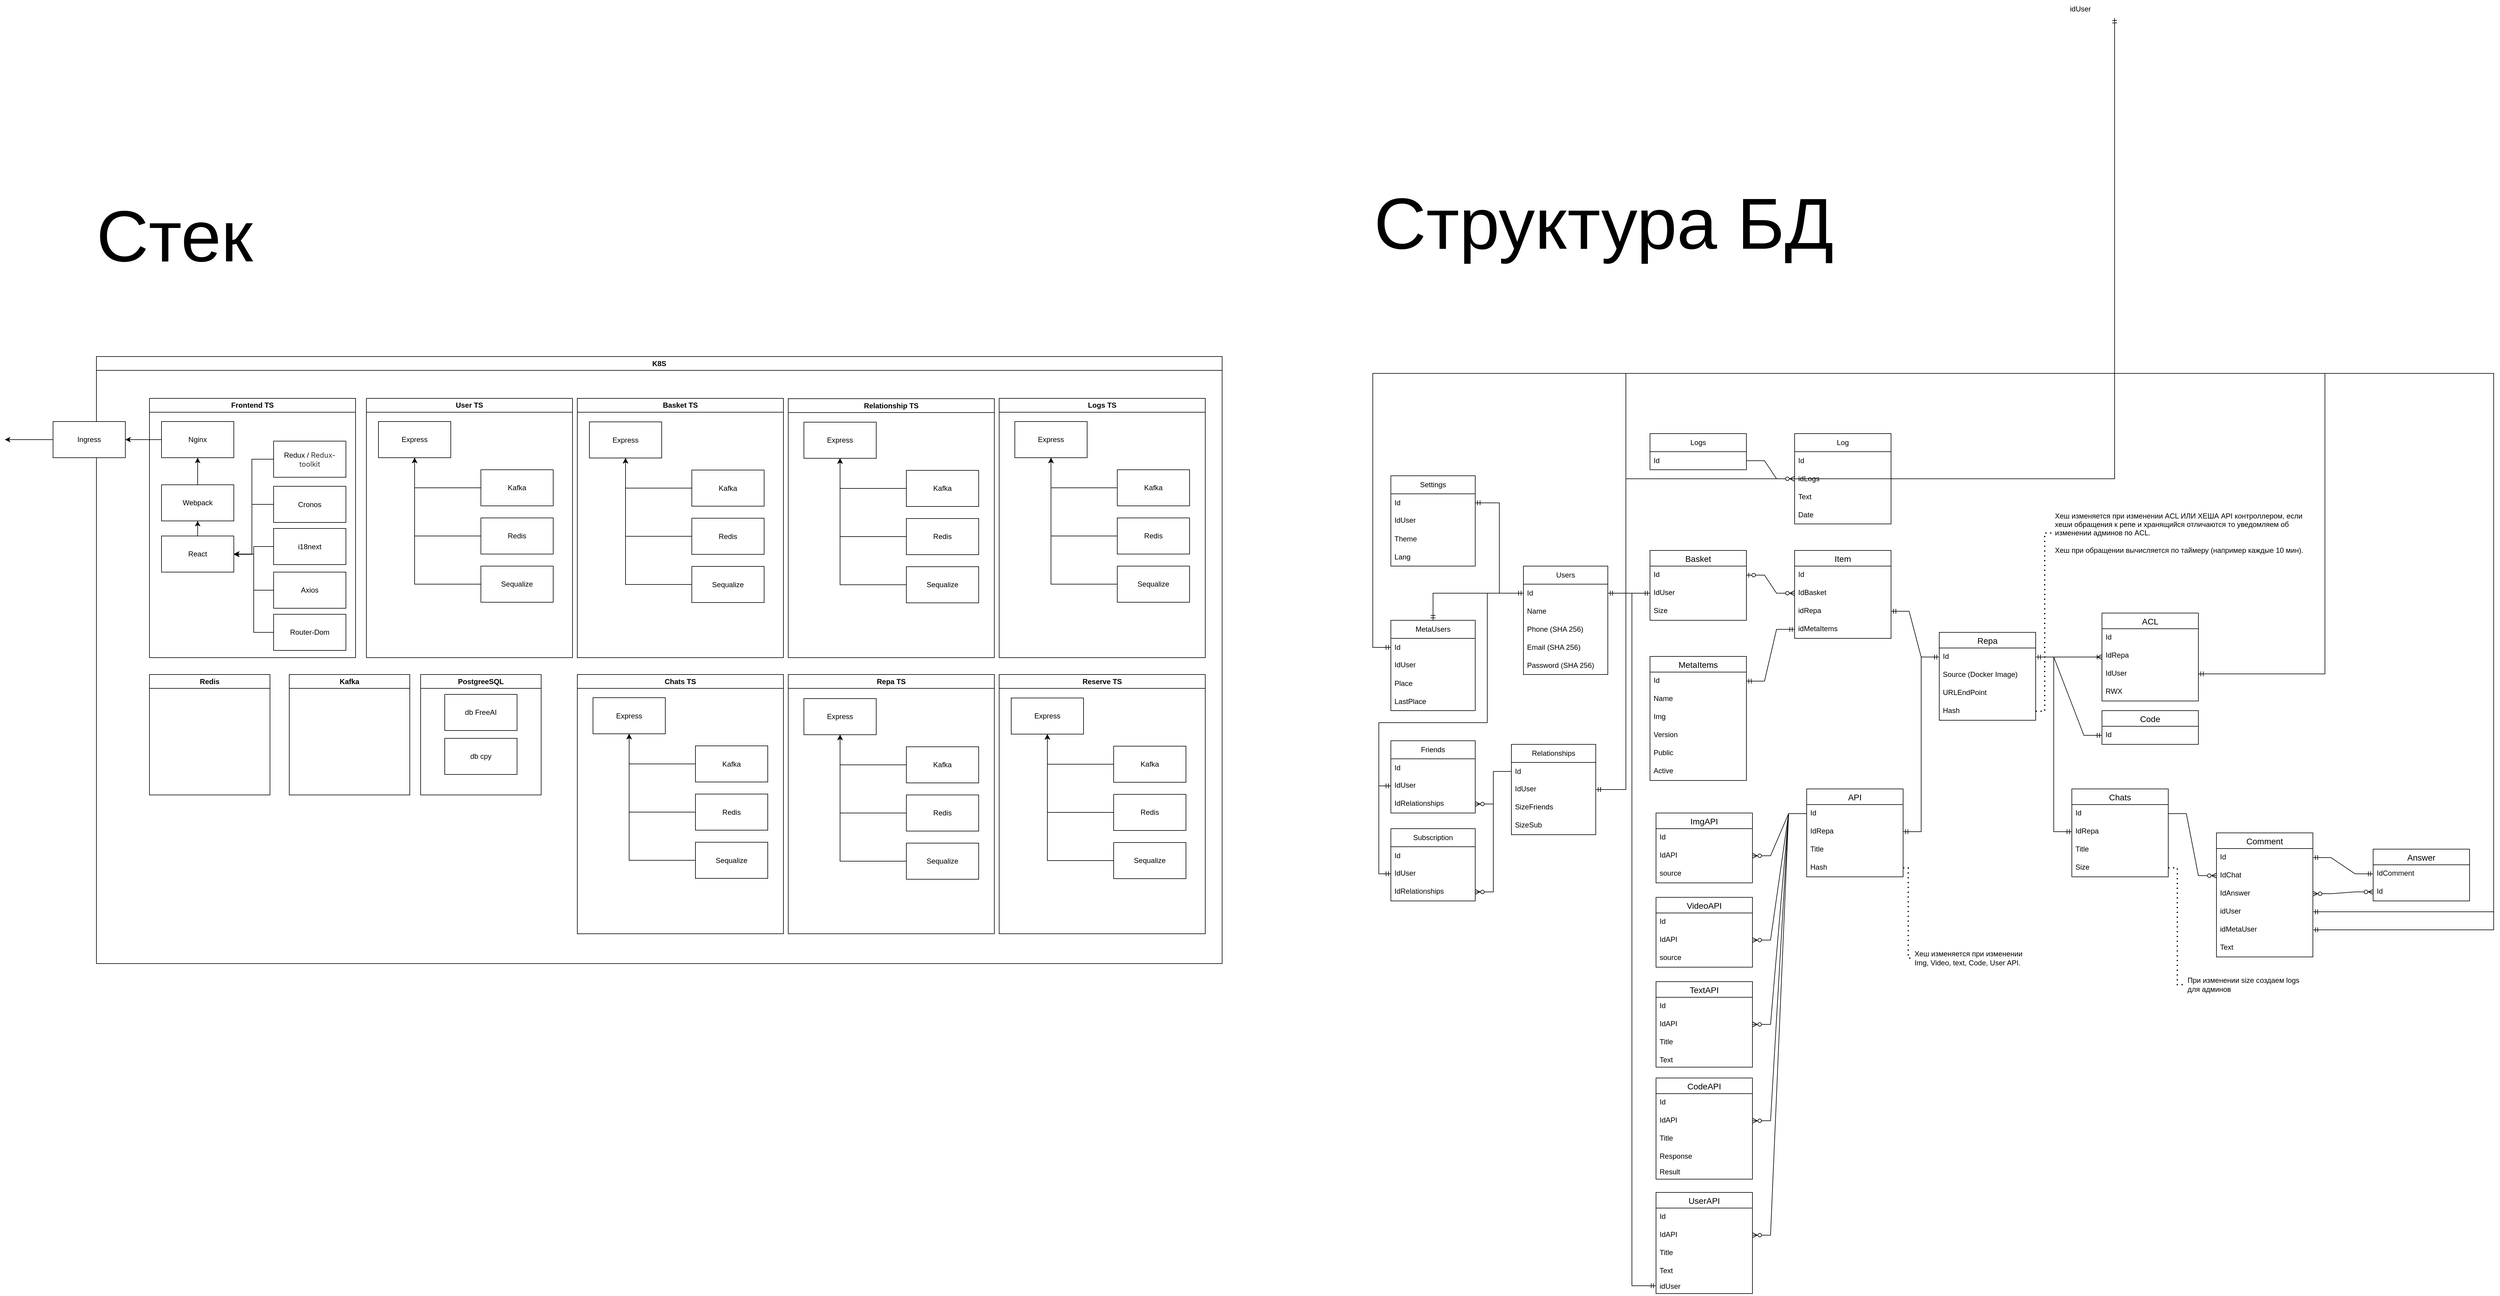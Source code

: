 <mxfile version="26.0.6">
  <diagram name="Страница — 1" id="fu0EH0AEPP16Tub3Nwmi">
    <mxGraphModel dx="5088" dy="2593" grid="1" gridSize="10" guides="1" tooltips="1" connect="1" arrows="1" fold="1" page="1" pageScale="1" pageWidth="827" pageHeight="1169" math="0" shadow="0">
      <root>
        <mxCell id="0" />
        <mxCell id="1" parent="0" />
        <mxCell id="RnkcxFChhdlVkkLsqRwH-2" value="Users" style="swimlane;fontStyle=0;childLayout=stackLayout;horizontal=1;startSize=30;horizontalStack=0;resizeParent=1;resizeParentMax=0;resizeLast=0;collapsible=1;marginBottom=0;whiteSpace=wrap;html=1;" parent="1" vertex="1">
          <mxGeometry x="180" y="380" width="140" height="180" as="geometry" />
        </mxCell>
        <mxCell id="RnkcxFChhdlVkkLsqRwH-9" value="Id" style="text;strokeColor=none;fillColor=none;align=left;verticalAlign=middle;spacingLeft=4;spacingRight=4;overflow=hidden;points=[[0,0.5],[1,0.5]];portConstraint=eastwest;rotatable=0;whiteSpace=wrap;html=1;" parent="RnkcxFChhdlVkkLsqRwH-2" vertex="1">
          <mxGeometry y="30" width="140" height="30" as="geometry" />
        </mxCell>
        <mxCell id="RnkcxFChhdlVkkLsqRwH-4" value="Name" style="text;strokeColor=none;fillColor=none;align=left;verticalAlign=middle;spacingLeft=4;spacingRight=4;overflow=hidden;points=[[0,0.5],[1,0.5]];portConstraint=eastwest;rotatable=0;whiteSpace=wrap;html=1;" parent="RnkcxFChhdlVkkLsqRwH-2" vertex="1">
          <mxGeometry y="60" width="140" height="30" as="geometry" />
        </mxCell>
        <mxCell id="RnkcxFChhdlVkkLsqRwH-144" value="Phone (SHA 256)" style="text;strokeColor=none;fillColor=none;align=left;verticalAlign=middle;spacingLeft=4;spacingRight=4;overflow=hidden;points=[[0,0.5],[1,0.5]];portConstraint=eastwest;rotatable=0;whiteSpace=wrap;html=1;" parent="RnkcxFChhdlVkkLsqRwH-2" vertex="1">
          <mxGeometry y="90" width="140" height="30" as="geometry" />
        </mxCell>
        <mxCell id="RnkcxFChhdlVkkLsqRwH-145" value="Email (SHA 256)" style="text;strokeColor=none;fillColor=none;align=left;verticalAlign=middle;spacingLeft=4;spacingRight=4;overflow=hidden;points=[[0,0.5],[1,0.5]];portConstraint=eastwest;rotatable=0;whiteSpace=wrap;html=1;" parent="RnkcxFChhdlVkkLsqRwH-2" vertex="1">
          <mxGeometry y="120" width="140" height="30" as="geometry" />
        </mxCell>
        <mxCell id="RnkcxFChhdlVkkLsqRwH-5" value="Password (SHA 256)" style="text;strokeColor=none;fillColor=none;align=left;verticalAlign=middle;spacingLeft=4;spacingRight=4;overflow=hidden;points=[[0,0.5],[1,0.5]];portConstraint=eastwest;rotatable=0;whiteSpace=wrap;html=1;" parent="RnkcxFChhdlVkkLsqRwH-2" vertex="1">
          <mxGeometry y="150" width="140" height="30" as="geometry" />
        </mxCell>
        <mxCell id="RnkcxFChhdlVkkLsqRwH-6" value="Settings" style="swimlane;fontStyle=0;childLayout=stackLayout;horizontal=1;startSize=30;horizontalStack=0;resizeParent=1;resizeParentMax=0;resizeLast=0;collapsible=1;marginBottom=0;whiteSpace=wrap;html=1;" parent="1" vertex="1">
          <mxGeometry x="-40" y="230" width="140" height="150" as="geometry" />
        </mxCell>
        <mxCell id="RnkcxFChhdlVkkLsqRwH-7" value="Id" style="text;strokeColor=none;fillColor=none;align=left;verticalAlign=middle;spacingLeft=4;spacingRight=4;overflow=hidden;points=[[0,0.5],[1,0.5]];portConstraint=eastwest;rotatable=0;whiteSpace=wrap;html=1;" parent="RnkcxFChhdlVkkLsqRwH-6" vertex="1">
          <mxGeometry y="30" width="140" height="30" as="geometry" />
        </mxCell>
        <mxCell id="RnkcxFChhdlVkkLsqRwH-30" value="IdUser" style="text;strokeColor=none;fillColor=none;spacingLeft=4;spacingRight=4;overflow=hidden;rotatable=0;points=[[0,0.5],[1,0.5]];portConstraint=eastwest;fontSize=12;whiteSpace=wrap;html=1;" parent="RnkcxFChhdlVkkLsqRwH-6" vertex="1">
          <mxGeometry y="60" width="140" height="30" as="geometry" />
        </mxCell>
        <mxCell id="RnkcxFChhdlVkkLsqRwH-8" value="Theme" style="text;strokeColor=none;fillColor=none;align=left;verticalAlign=middle;spacingLeft=4;spacingRight=4;overflow=hidden;points=[[0,0.5],[1,0.5]];portConstraint=eastwest;rotatable=0;whiteSpace=wrap;html=1;" parent="RnkcxFChhdlVkkLsqRwH-6" vertex="1">
          <mxGeometry y="90" width="140" height="30" as="geometry" />
        </mxCell>
        <mxCell id="RnkcxFChhdlVkkLsqRwH-12" value="Lang" style="text;strokeColor=none;fillColor=none;align=left;verticalAlign=middle;spacingLeft=4;spacingRight=4;overflow=hidden;points=[[0,0.5],[1,0.5]];portConstraint=eastwest;rotatable=0;whiteSpace=wrap;html=1;" parent="RnkcxFChhdlVkkLsqRwH-6" vertex="1">
          <mxGeometry y="120" width="140" height="30" as="geometry" />
        </mxCell>
        <mxCell id="RnkcxFChhdlVkkLsqRwH-15" value="MetaUsers" style="swimlane;fontStyle=0;childLayout=stackLayout;horizontal=1;startSize=30;horizontalStack=0;resizeParent=1;resizeParentMax=0;resizeLast=0;collapsible=1;marginBottom=0;whiteSpace=wrap;html=1;" parent="1" vertex="1">
          <mxGeometry x="-40" y="470" width="140" height="150" as="geometry" />
        </mxCell>
        <mxCell id="RnkcxFChhdlVkkLsqRwH-16" value="Id" style="text;strokeColor=none;fillColor=none;align=left;verticalAlign=middle;spacingLeft=4;spacingRight=4;overflow=hidden;points=[[0,0.5],[1,0.5]];portConstraint=eastwest;rotatable=0;whiteSpace=wrap;html=1;" parent="RnkcxFChhdlVkkLsqRwH-15" vertex="1">
          <mxGeometry y="30" width="140" height="30" as="geometry" />
        </mxCell>
        <mxCell id="RnkcxFChhdlVkkLsqRwH-31" value="IdUser" style="text;strokeColor=none;fillColor=none;spacingLeft=4;spacingRight=4;overflow=hidden;rotatable=0;points=[[0,0.5],[1,0.5]];portConstraint=eastwest;fontSize=12;whiteSpace=wrap;html=1;" parent="RnkcxFChhdlVkkLsqRwH-15" vertex="1">
          <mxGeometry y="60" width="140" height="30" as="geometry" />
        </mxCell>
        <mxCell id="RnkcxFChhdlVkkLsqRwH-17" value="Place" style="text;strokeColor=none;fillColor=none;align=left;verticalAlign=middle;spacingLeft=4;spacingRight=4;overflow=hidden;points=[[0,0.5],[1,0.5]];portConstraint=eastwest;rotatable=0;whiteSpace=wrap;html=1;" parent="RnkcxFChhdlVkkLsqRwH-15" vertex="1">
          <mxGeometry y="90" width="140" height="30" as="geometry" />
        </mxCell>
        <mxCell id="RnkcxFChhdlVkkLsqRwH-18" value="LastPlace" style="text;strokeColor=none;fillColor=none;align=left;verticalAlign=middle;spacingLeft=4;spacingRight=4;overflow=hidden;points=[[0,0.5],[1,0.5]];portConstraint=eastwest;rotatable=0;whiteSpace=wrap;html=1;" parent="RnkcxFChhdlVkkLsqRwH-15" vertex="1">
          <mxGeometry y="120" width="140" height="30" as="geometry" />
        </mxCell>
        <mxCell id="RnkcxFChhdlVkkLsqRwH-21" value="" style="edgeStyle=orthogonalEdgeStyle;fontSize=12;html=1;endArrow=ERmandOne;startArrow=ERmandOne;rounded=0;" parent="1" source="RnkcxFChhdlVkkLsqRwH-7" target="RnkcxFChhdlVkkLsqRwH-9" edge="1">
          <mxGeometry width="100" height="100" relative="1" as="geometry">
            <mxPoint x="160" y="580" as="sourcePoint" />
            <mxPoint x="180" y="375.0" as="targetPoint" />
          </mxGeometry>
        </mxCell>
        <mxCell id="RnkcxFChhdlVkkLsqRwH-22" value="" style="edgeStyle=orthogonalEdgeStyle;fontSize=12;html=1;endArrow=ERmandOne;startArrow=ERmandOne;rounded=0;" parent="1" source="RnkcxFChhdlVkkLsqRwH-15" target="RnkcxFChhdlVkkLsqRwH-9" edge="1">
          <mxGeometry width="100" height="100" relative="1" as="geometry">
            <mxPoint x="80" y="680" as="sourcePoint" />
            <mxPoint x="180" y="375.0" as="targetPoint" />
          </mxGeometry>
        </mxCell>
        <mxCell id="RnkcxFChhdlVkkLsqRwH-23" value="Basket" style="swimlane;fontStyle=0;childLayout=stackLayout;horizontal=1;startSize=26;horizontalStack=0;resizeParent=1;resizeParentMax=0;resizeLast=0;collapsible=1;marginBottom=0;align=center;fontSize=14;" parent="1" vertex="1">
          <mxGeometry x="390" y="354" width="160" height="116" as="geometry" />
        </mxCell>
        <mxCell id="RnkcxFChhdlVkkLsqRwH-24" value="Id" style="text;strokeColor=none;fillColor=none;spacingLeft=4;spacingRight=4;overflow=hidden;rotatable=0;points=[[0,0.5],[1,0.5]];portConstraint=eastwest;fontSize=12;whiteSpace=wrap;html=1;" parent="RnkcxFChhdlVkkLsqRwH-23" vertex="1">
          <mxGeometry y="26" width="160" height="30" as="geometry" />
        </mxCell>
        <mxCell id="RnkcxFChhdlVkkLsqRwH-25" value="IdUser" style="text;strokeColor=none;fillColor=none;spacingLeft=4;spacingRight=4;overflow=hidden;rotatable=0;points=[[0,0.5],[1,0.5]];portConstraint=eastwest;fontSize=12;whiteSpace=wrap;html=1;" parent="RnkcxFChhdlVkkLsqRwH-23" vertex="1">
          <mxGeometry y="56" width="160" height="30" as="geometry" />
        </mxCell>
        <mxCell id="RnkcxFChhdlVkkLsqRwH-27" value="Size" style="text;strokeColor=none;fillColor=none;spacingLeft=4;spacingRight=4;overflow=hidden;rotatable=0;points=[[0,0.5],[1,0.5]];portConstraint=eastwest;fontSize=12;whiteSpace=wrap;html=1;" parent="RnkcxFChhdlVkkLsqRwH-23" vertex="1">
          <mxGeometry y="86" width="160" height="30" as="geometry" />
        </mxCell>
        <mxCell id="RnkcxFChhdlVkkLsqRwH-28" value="" style="edgeStyle=entityRelationEdgeStyle;fontSize=12;html=1;endArrow=ERmandOne;startArrow=ERmandOne;rounded=0;" parent="1" source="RnkcxFChhdlVkkLsqRwH-9" target="RnkcxFChhdlVkkLsqRwH-25" edge="1">
          <mxGeometry width="100" height="100" relative="1" as="geometry">
            <mxPoint x="260" y="690" as="sourcePoint" />
            <mxPoint x="360" y="590" as="targetPoint" />
          </mxGeometry>
        </mxCell>
        <mxCell id="RnkcxFChhdlVkkLsqRwH-32" value="Item" style="swimlane;fontStyle=0;childLayout=stackLayout;horizontal=1;startSize=26;horizontalStack=0;resizeParent=1;resizeParentMax=0;resizeLast=0;collapsible=1;marginBottom=0;align=center;fontSize=14;" parent="1" vertex="1">
          <mxGeometry x="630" y="354" width="160" height="146" as="geometry" />
        </mxCell>
        <mxCell id="RnkcxFChhdlVkkLsqRwH-33" value="Id" style="text;strokeColor=none;fillColor=none;spacingLeft=4;spacingRight=4;overflow=hidden;rotatable=0;points=[[0,0.5],[1,0.5]];portConstraint=eastwest;fontSize=12;whiteSpace=wrap;html=1;" parent="RnkcxFChhdlVkkLsqRwH-32" vertex="1">
          <mxGeometry y="26" width="160" height="30" as="geometry" />
        </mxCell>
        <mxCell id="RnkcxFChhdlVkkLsqRwH-34" value="IdBasket" style="text;strokeColor=none;fillColor=none;spacingLeft=4;spacingRight=4;overflow=hidden;rotatable=0;points=[[0,0.5],[1,0.5]];portConstraint=eastwest;fontSize=12;whiteSpace=wrap;html=1;" parent="RnkcxFChhdlVkkLsqRwH-32" vertex="1">
          <mxGeometry y="56" width="160" height="30" as="geometry" />
        </mxCell>
        <mxCell id="RnkcxFChhdlVkkLsqRwH-35" value="idRepa" style="text;strokeColor=none;fillColor=none;spacingLeft=4;spacingRight=4;overflow=hidden;rotatable=0;points=[[0,0.5],[1,0.5]];portConstraint=eastwest;fontSize=12;whiteSpace=wrap;html=1;" parent="RnkcxFChhdlVkkLsqRwH-32" vertex="1">
          <mxGeometry y="86" width="160" height="30" as="geometry" />
        </mxCell>
        <mxCell id="RnkcxFChhdlVkkLsqRwH-37" value="idMetaItems" style="text;strokeColor=none;fillColor=none;spacingLeft=4;spacingRight=4;overflow=hidden;rotatable=0;points=[[0,0.5],[1,0.5]];portConstraint=eastwest;fontSize=12;whiteSpace=wrap;html=1;" parent="RnkcxFChhdlVkkLsqRwH-32" vertex="1">
          <mxGeometry y="116" width="160" height="30" as="geometry" />
        </mxCell>
        <mxCell id="RnkcxFChhdlVkkLsqRwH-38" value="" style="edgeStyle=entityRelationEdgeStyle;fontSize=12;html=1;endArrow=ERmandOne;startArrow=ERmandOne;rounded=0;" parent="1" source="RnkcxFChhdlVkkLsqRwH-40" target="RnkcxFChhdlVkkLsqRwH-37" edge="1">
          <mxGeometry width="100" height="100" relative="1" as="geometry">
            <mxPoint x="580" y="710" as="sourcePoint" />
            <mxPoint x="680" y="610" as="targetPoint" />
          </mxGeometry>
        </mxCell>
        <mxCell id="RnkcxFChhdlVkkLsqRwH-39" value="MetaItems" style="swimlane;fontStyle=0;childLayout=stackLayout;horizontal=1;startSize=26;horizontalStack=0;resizeParent=1;resizeParentMax=0;resizeLast=0;collapsible=1;marginBottom=0;align=center;fontSize=14;" parent="1" vertex="1">
          <mxGeometry x="390" y="530" width="160" height="206" as="geometry" />
        </mxCell>
        <mxCell id="RnkcxFChhdlVkkLsqRwH-40" value="Id" style="text;strokeColor=none;fillColor=none;spacingLeft=4;spacingRight=4;overflow=hidden;rotatable=0;points=[[0,0.5],[1,0.5]];portConstraint=eastwest;fontSize=12;whiteSpace=wrap;html=1;" parent="RnkcxFChhdlVkkLsqRwH-39" vertex="1">
          <mxGeometry y="26" width="160" height="30" as="geometry" />
        </mxCell>
        <mxCell id="RnkcxFChhdlVkkLsqRwH-42" value="Name" style="text;strokeColor=none;fillColor=none;spacingLeft=4;spacingRight=4;overflow=hidden;rotatable=0;points=[[0,0.5],[1,0.5]];portConstraint=eastwest;fontSize=12;whiteSpace=wrap;html=1;" parent="RnkcxFChhdlVkkLsqRwH-39" vertex="1">
          <mxGeometry y="56" width="160" height="30" as="geometry" />
        </mxCell>
        <mxCell id="RnkcxFChhdlVkkLsqRwH-43" value="Img" style="text;strokeColor=none;fillColor=none;spacingLeft=4;spacingRight=4;overflow=hidden;rotatable=0;points=[[0,0.5],[1,0.5]];portConstraint=eastwest;fontSize=12;whiteSpace=wrap;html=1;" parent="RnkcxFChhdlVkkLsqRwH-39" vertex="1">
          <mxGeometry y="86" width="160" height="30" as="geometry" />
        </mxCell>
        <mxCell id="RnkcxFChhdlVkkLsqRwH-61" value="Version" style="text;strokeColor=none;fillColor=none;spacingLeft=4;spacingRight=4;overflow=hidden;rotatable=0;points=[[0,0.5],[1,0.5]];portConstraint=eastwest;fontSize=12;whiteSpace=wrap;html=1;" parent="RnkcxFChhdlVkkLsqRwH-39" vertex="1">
          <mxGeometry y="116" width="160" height="30" as="geometry" />
        </mxCell>
        <mxCell id="RnkcxFChhdlVkkLsqRwH-68" value="Public" style="text;strokeColor=none;fillColor=none;spacingLeft=4;spacingRight=4;overflow=hidden;rotatable=0;points=[[0,0.5],[1,0.5]];portConstraint=eastwest;fontSize=12;whiteSpace=wrap;html=1;" parent="RnkcxFChhdlVkkLsqRwH-39" vertex="1">
          <mxGeometry y="146" width="160" height="30" as="geometry" />
        </mxCell>
        <mxCell id="RnkcxFChhdlVkkLsqRwH-70" value="Active" style="text;strokeColor=none;fillColor=none;spacingLeft=4;spacingRight=4;overflow=hidden;rotatable=0;points=[[0,0.5],[1,0.5]];portConstraint=eastwest;fontSize=12;whiteSpace=wrap;html=1;" parent="RnkcxFChhdlVkkLsqRwH-39" vertex="1">
          <mxGeometry y="176" width="160" height="30" as="geometry" />
        </mxCell>
        <mxCell id="RnkcxFChhdlVkkLsqRwH-44" value="" style="edgeStyle=entityRelationEdgeStyle;fontSize=12;html=1;endArrow=ERmandOne;startArrow=ERmandOne;rounded=0;" parent="1" source="RnkcxFChhdlVkkLsqRwH-35" target="RnkcxFChhdlVkkLsqRwH-46" edge="1">
          <mxGeometry width="100" height="100" relative="1" as="geometry">
            <mxPoint x="760" y="690" as="sourcePoint" />
            <mxPoint x="850" y="580" as="targetPoint" />
          </mxGeometry>
        </mxCell>
        <mxCell id="RnkcxFChhdlVkkLsqRwH-45" value="Repa" style="swimlane;fontStyle=0;childLayout=stackLayout;horizontal=1;startSize=26;horizontalStack=0;resizeParent=1;resizeParentMax=0;resizeLast=0;collapsible=1;marginBottom=0;align=center;fontSize=14;" parent="1" vertex="1">
          <mxGeometry x="870" y="490" width="160" height="146" as="geometry" />
        </mxCell>
        <mxCell id="RnkcxFChhdlVkkLsqRwH-46" value="Id" style="text;strokeColor=none;fillColor=none;spacingLeft=4;spacingRight=4;overflow=hidden;rotatable=0;points=[[0,0.5],[1,0.5]];portConstraint=eastwest;fontSize=12;whiteSpace=wrap;html=1;" parent="RnkcxFChhdlVkkLsqRwH-45" vertex="1">
          <mxGeometry y="26" width="160" height="30" as="geometry" />
        </mxCell>
        <mxCell id="RnkcxFChhdlVkkLsqRwH-48" value="Source (Docker Image)" style="text;strokeColor=none;fillColor=none;spacingLeft=4;spacingRight=4;overflow=hidden;rotatable=0;points=[[0,0.5],[1,0.5]];portConstraint=eastwest;fontSize=12;whiteSpace=wrap;html=1;" parent="RnkcxFChhdlVkkLsqRwH-45" vertex="1">
          <mxGeometry y="56" width="160" height="30" as="geometry" />
        </mxCell>
        <mxCell id="RnkcxFChhdlVkkLsqRwH-58" value="URLEndPoint" style="text;strokeColor=none;fillColor=none;spacingLeft=4;spacingRight=4;overflow=hidden;rotatable=0;points=[[0,0.5],[1,0.5]];portConstraint=eastwest;fontSize=12;whiteSpace=wrap;html=1;" parent="RnkcxFChhdlVkkLsqRwH-45" vertex="1">
          <mxGeometry y="86" width="160" height="30" as="geometry" />
        </mxCell>
        <mxCell id="RnkcxFChhdlVkkLsqRwH-154" value="Hash" style="text;strokeColor=none;fillColor=none;spacingLeft=4;spacingRight=4;overflow=hidden;rotatable=0;points=[[0,0.5],[1,0.5]];portConstraint=eastwest;fontSize=12;whiteSpace=wrap;html=1;" parent="RnkcxFChhdlVkkLsqRwH-45" vertex="1">
          <mxGeometry y="116" width="160" height="30" as="geometry" />
        </mxCell>
        <mxCell id="RnkcxFChhdlVkkLsqRwH-50" value="" style="edgeStyle=entityRelationEdgeStyle;fontSize=12;html=1;endArrow=ERoneToMany;rounded=0;" parent="1" source="RnkcxFChhdlVkkLsqRwH-46" target="RnkcxFChhdlVkkLsqRwH-51" edge="1">
          <mxGeometry width="100" height="100" relative="1" as="geometry">
            <mxPoint x="1090" y="630" as="sourcePoint" />
            <mxPoint x="1130" y="590" as="targetPoint" />
          </mxGeometry>
        </mxCell>
        <mxCell id="RnkcxFChhdlVkkLsqRwH-51" value="ACL" style="swimlane;fontStyle=0;childLayout=stackLayout;horizontal=1;startSize=26;horizontalStack=0;resizeParent=1;resizeParentMax=0;resizeLast=0;collapsible=1;marginBottom=0;align=center;fontSize=14;" parent="1" vertex="1">
          <mxGeometry x="1140" y="458" width="160" height="146" as="geometry" />
        </mxCell>
        <mxCell id="RnkcxFChhdlVkkLsqRwH-52" value="Id" style="text;strokeColor=none;fillColor=none;spacingLeft=4;spacingRight=4;overflow=hidden;rotatable=0;points=[[0,0.5],[1,0.5]];portConstraint=eastwest;fontSize=12;whiteSpace=wrap;html=1;" parent="RnkcxFChhdlVkkLsqRwH-51" vertex="1">
          <mxGeometry y="26" width="160" height="30" as="geometry" />
        </mxCell>
        <mxCell id="RnkcxFChhdlVkkLsqRwH-55" value="IdRepa" style="text;strokeColor=none;fillColor=none;spacingLeft=4;spacingRight=4;overflow=hidden;rotatable=0;points=[[0,0.5],[1,0.5]];portConstraint=eastwest;fontSize=12;whiteSpace=wrap;html=1;" parent="RnkcxFChhdlVkkLsqRwH-51" vertex="1">
          <mxGeometry y="56" width="160" height="30" as="geometry" />
        </mxCell>
        <mxCell id="RnkcxFChhdlVkkLsqRwH-56" value="IdUser" style="text;strokeColor=none;fillColor=none;spacingLeft=4;spacingRight=4;overflow=hidden;rotatable=0;points=[[0,0.5],[1,0.5]];portConstraint=eastwest;fontSize=12;whiteSpace=wrap;html=1;" parent="RnkcxFChhdlVkkLsqRwH-51" vertex="1">
          <mxGeometry y="86" width="160" height="30" as="geometry" />
        </mxCell>
        <mxCell id="RnkcxFChhdlVkkLsqRwH-57" value="RWX" style="text;strokeColor=none;fillColor=none;spacingLeft=4;spacingRight=4;overflow=hidden;rotatable=0;points=[[0,0.5],[1,0.5]];portConstraint=eastwest;fontSize=12;whiteSpace=wrap;html=1;" parent="RnkcxFChhdlVkkLsqRwH-51" vertex="1">
          <mxGeometry y="116" width="160" height="30" as="geometry" />
        </mxCell>
        <mxCell id="RnkcxFChhdlVkkLsqRwH-62" value="" style="edgeStyle=entityRelationEdgeStyle;fontSize=12;html=1;endArrow=ERmandOne;startArrow=ERmandOne;rounded=0;" parent="1" source="RnkcxFChhdlVkkLsqRwH-177" target="RnkcxFChhdlVkkLsqRwH-46" edge="1">
          <mxGeometry width="100" height="100" relative="1" as="geometry">
            <mxPoint x="790" y="730" as="sourcePoint" />
            <mxPoint x="870" y="681" as="targetPoint" />
          </mxGeometry>
        </mxCell>
        <mxCell id="RnkcxFChhdlVkkLsqRwH-63" value="API" style="swimlane;fontStyle=0;childLayout=stackLayout;horizontal=1;startSize=26;horizontalStack=0;resizeParent=1;resizeParentMax=0;resizeLast=0;collapsible=1;marginBottom=0;align=center;fontSize=14;" parent="1" vertex="1">
          <mxGeometry x="650" y="750" width="160" height="146" as="geometry" />
        </mxCell>
        <mxCell id="RnkcxFChhdlVkkLsqRwH-64" value="Id" style="text;strokeColor=none;fillColor=none;spacingLeft=4;spacingRight=4;overflow=hidden;rotatable=0;points=[[0,0.5],[1,0.5]];portConstraint=eastwest;fontSize=12;whiteSpace=wrap;html=1;" parent="RnkcxFChhdlVkkLsqRwH-63" vertex="1">
          <mxGeometry y="26" width="160" height="30" as="geometry" />
        </mxCell>
        <mxCell id="RnkcxFChhdlVkkLsqRwH-177" value="IdRepa" style="text;strokeColor=none;fillColor=none;spacingLeft=4;spacingRight=4;overflow=hidden;rotatable=0;points=[[0,0.5],[1,0.5]];portConstraint=eastwest;fontSize=12;whiteSpace=wrap;html=1;" parent="RnkcxFChhdlVkkLsqRwH-63" vertex="1">
          <mxGeometry y="56" width="160" height="30" as="geometry" />
        </mxCell>
        <mxCell id="RnkcxFChhdlVkkLsqRwH-67" value="Title" style="text;strokeColor=none;fillColor=none;spacingLeft=4;spacingRight=4;overflow=hidden;rotatable=0;points=[[0,0.5],[1,0.5]];portConstraint=eastwest;fontSize=12;whiteSpace=wrap;html=1;" parent="RnkcxFChhdlVkkLsqRwH-63" vertex="1">
          <mxGeometry y="86" width="160" height="30" as="geometry" />
        </mxCell>
        <mxCell id="RnkcxFChhdlVkkLsqRwH-155" value="Hash" style="text;strokeColor=none;fillColor=none;spacingLeft=4;spacingRight=4;overflow=hidden;rotatable=0;points=[[0,0.5],[1,0.5]];portConstraint=eastwest;fontSize=12;whiteSpace=wrap;html=1;" parent="RnkcxFChhdlVkkLsqRwH-63" vertex="1">
          <mxGeometry y="116" width="160" height="30" as="geometry" />
        </mxCell>
        <mxCell id="RnkcxFChhdlVkkLsqRwH-74" value="ImgAPI" style="swimlane;fontStyle=0;childLayout=stackLayout;horizontal=1;startSize=26;horizontalStack=0;resizeParent=1;resizeParentMax=0;resizeLast=0;collapsible=1;marginBottom=0;align=center;fontSize=14;" parent="1" vertex="1">
          <mxGeometry x="400" y="790" width="160" height="116" as="geometry" />
        </mxCell>
        <mxCell id="RnkcxFChhdlVkkLsqRwH-75" value="Id" style="text;strokeColor=none;fillColor=none;spacingLeft=4;spacingRight=4;overflow=hidden;rotatable=0;points=[[0,0.5],[1,0.5]];portConstraint=eastwest;fontSize=12;whiteSpace=wrap;html=1;" parent="RnkcxFChhdlVkkLsqRwH-74" vertex="1">
          <mxGeometry y="26" width="160" height="30" as="geometry" />
        </mxCell>
        <mxCell id="RnkcxFChhdlVkkLsqRwH-81" value="IdAPI" style="text;strokeColor=none;fillColor=none;spacingLeft=4;spacingRight=4;overflow=hidden;rotatable=0;points=[[0,0.5],[1,0.5]];portConstraint=eastwest;fontSize=12;whiteSpace=wrap;html=1;" parent="RnkcxFChhdlVkkLsqRwH-74" vertex="1">
          <mxGeometry y="56" width="160" height="30" as="geometry" />
        </mxCell>
        <mxCell id="RnkcxFChhdlVkkLsqRwH-76" value="source" style="text;strokeColor=none;fillColor=none;spacingLeft=4;spacingRight=4;overflow=hidden;rotatable=0;points=[[0,0.5],[1,0.5]];portConstraint=eastwest;fontSize=12;whiteSpace=wrap;html=1;" parent="RnkcxFChhdlVkkLsqRwH-74" vertex="1">
          <mxGeometry y="86" width="160" height="30" as="geometry" />
        </mxCell>
        <mxCell id="RnkcxFChhdlVkkLsqRwH-82" value="VideoAPI" style="swimlane;fontStyle=0;childLayout=stackLayout;horizontal=1;startSize=26;horizontalStack=0;resizeParent=1;resizeParentMax=0;resizeLast=0;collapsible=1;marginBottom=0;align=center;fontSize=14;" parent="1" vertex="1">
          <mxGeometry x="400" y="930" width="160" height="116" as="geometry" />
        </mxCell>
        <mxCell id="RnkcxFChhdlVkkLsqRwH-83" value="Id" style="text;strokeColor=none;fillColor=none;spacingLeft=4;spacingRight=4;overflow=hidden;rotatable=0;points=[[0,0.5],[1,0.5]];portConstraint=eastwest;fontSize=12;whiteSpace=wrap;html=1;" parent="RnkcxFChhdlVkkLsqRwH-82" vertex="1">
          <mxGeometry y="26" width="160" height="30" as="geometry" />
        </mxCell>
        <mxCell id="RnkcxFChhdlVkkLsqRwH-84" value="IdAPI" style="text;strokeColor=none;fillColor=none;spacingLeft=4;spacingRight=4;overflow=hidden;rotatable=0;points=[[0,0.5],[1,0.5]];portConstraint=eastwest;fontSize=12;whiteSpace=wrap;html=1;" parent="RnkcxFChhdlVkkLsqRwH-82" vertex="1">
          <mxGeometry y="56" width="160" height="30" as="geometry" />
        </mxCell>
        <mxCell id="RnkcxFChhdlVkkLsqRwH-85" value="source" style="text;strokeColor=none;fillColor=none;spacingLeft=4;spacingRight=4;overflow=hidden;rotatable=0;points=[[0,0.5],[1,0.5]];portConstraint=eastwest;fontSize=12;whiteSpace=wrap;html=1;" parent="RnkcxFChhdlVkkLsqRwH-82" vertex="1">
          <mxGeometry y="86" width="160" height="30" as="geometry" />
        </mxCell>
        <mxCell id="RnkcxFChhdlVkkLsqRwH-87" value="TextAPI" style="swimlane;fontStyle=0;childLayout=stackLayout;horizontal=1;startSize=26;horizontalStack=0;resizeParent=1;resizeParentMax=0;resizeLast=0;collapsible=1;marginBottom=0;align=center;fontSize=14;" parent="1" vertex="1">
          <mxGeometry x="400" y="1070" width="160" height="142" as="geometry" />
        </mxCell>
        <mxCell id="RnkcxFChhdlVkkLsqRwH-88" value="Id" style="text;strokeColor=none;fillColor=none;spacingLeft=4;spacingRight=4;overflow=hidden;rotatable=0;points=[[0,0.5],[1,0.5]];portConstraint=eastwest;fontSize=12;whiteSpace=wrap;html=1;" parent="RnkcxFChhdlVkkLsqRwH-87" vertex="1">
          <mxGeometry y="26" width="160" height="30" as="geometry" />
        </mxCell>
        <mxCell id="RnkcxFChhdlVkkLsqRwH-89" value="IdAPI" style="text;strokeColor=none;fillColor=none;spacingLeft=4;spacingRight=4;overflow=hidden;rotatable=0;points=[[0,0.5],[1,0.5]];portConstraint=eastwest;fontSize=12;whiteSpace=wrap;html=1;" parent="RnkcxFChhdlVkkLsqRwH-87" vertex="1">
          <mxGeometry y="56" width="160" height="30" as="geometry" />
        </mxCell>
        <mxCell id="RnkcxFChhdlVkkLsqRwH-90" value="Title" style="text;strokeColor=none;fillColor=none;spacingLeft=4;spacingRight=4;overflow=hidden;rotatable=0;points=[[0,0.5],[1,0.5]];portConstraint=eastwest;fontSize=12;whiteSpace=wrap;html=1;" parent="RnkcxFChhdlVkkLsqRwH-87" vertex="1">
          <mxGeometry y="86" width="160" height="30" as="geometry" />
        </mxCell>
        <mxCell id="RnkcxFChhdlVkkLsqRwH-91" value="Text" style="text;strokeColor=none;fillColor=none;spacingLeft=4;spacingRight=4;overflow=hidden;rotatable=0;points=[[0,0.5],[1,0.5]];portConstraint=eastwest;fontSize=12;whiteSpace=wrap;html=1;" parent="RnkcxFChhdlVkkLsqRwH-87" vertex="1">
          <mxGeometry y="116" width="160" height="26" as="geometry" />
        </mxCell>
        <mxCell id="RnkcxFChhdlVkkLsqRwH-92" value="" style="edgeStyle=entityRelationEdgeStyle;fontSize=12;html=1;endArrow=ERzeroToMany;endFill=1;rounded=0;" parent="1" source="RnkcxFChhdlVkkLsqRwH-64" target="RnkcxFChhdlVkkLsqRwH-81" edge="1">
          <mxGeometry width="100" height="100" relative="1" as="geometry">
            <mxPoint x="690" y="1120" as="sourcePoint" />
            <mxPoint x="660" y="801" as="targetPoint" />
          </mxGeometry>
        </mxCell>
        <mxCell id="RnkcxFChhdlVkkLsqRwH-93" value="CodeAPI" style="swimlane;fontStyle=0;childLayout=stackLayout;horizontal=1;startSize=26;horizontalStack=0;resizeParent=1;resizeParentMax=0;resizeLast=0;collapsible=1;marginBottom=0;align=center;fontSize=14;" parent="1" vertex="1">
          <mxGeometry x="400" y="1230" width="160" height="168" as="geometry" />
        </mxCell>
        <mxCell id="RnkcxFChhdlVkkLsqRwH-94" value="Id" style="text;strokeColor=none;fillColor=none;spacingLeft=4;spacingRight=4;overflow=hidden;rotatable=0;points=[[0,0.5],[1,0.5]];portConstraint=eastwest;fontSize=12;whiteSpace=wrap;html=1;" parent="RnkcxFChhdlVkkLsqRwH-93" vertex="1">
          <mxGeometry y="26" width="160" height="30" as="geometry" />
        </mxCell>
        <mxCell id="RnkcxFChhdlVkkLsqRwH-95" value="IdAPI" style="text;strokeColor=none;fillColor=none;spacingLeft=4;spacingRight=4;overflow=hidden;rotatable=0;points=[[0,0.5],[1,0.5]];portConstraint=eastwest;fontSize=12;whiteSpace=wrap;html=1;" parent="RnkcxFChhdlVkkLsqRwH-93" vertex="1">
          <mxGeometry y="56" width="160" height="30" as="geometry" />
        </mxCell>
        <mxCell id="RnkcxFChhdlVkkLsqRwH-96" value="Title" style="text;strokeColor=none;fillColor=none;spacingLeft=4;spacingRight=4;overflow=hidden;rotatable=0;points=[[0,0.5],[1,0.5]];portConstraint=eastwest;fontSize=12;whiteSpace=wrap;html=1;" parent="RnkcxFChhdlVkkLsqRwH-93" vertex="1">
          <mxGeometry y="86" width="160" height="30" as="geometry" />
        </mxCell>
        <mxCell id="RnkcxFChhdlVkkLsqRwH-97" value="Response" style="text;strokeColor=none;fillColor=none;spacingLeft=4;spacingRight=4;overflow=hidden;rotatable=0;points=[[0,0.5],[1,0.5]];portConstraint=eastwest;fontSize=12;whiteSpace=wrap;html=1;" parent="RnkcxFChhdlVkkLsqRwH-93" vertex="1">
          <mxGeometry y="116" width="160" height="26" as="geometry" />
        </mxCell>
        <mxCell id="RnkcxFChhdlVkkLsqRwH-99" value="Result" style="text;strokeColor=none;fillColor=none;spacingLeft=4;spacingRight=4;overflow=hidden;rotatable=0;points=[[0,0.5],[1,0.5]];portConstraint=eastwest;fontSize=12;whiteSpace=wrap;html=1;" parent="RnkcxFChhdlVkkLsqRwH-93" vertex="1">
          <mxGeometry y="142" width="160" height="26" as="geometry" />
        </mxCell>
        <mxCell id="RnkcxFChhdlVkkLsqRwH-100" value="UserAPI" style="swimlane;fontStyle=0;childLayout=stackLayout;horizontal=1;startSize=26;horizontalStack=0;resizeParent=1;resizeParentMax=0;resizeLast=0;collapsible=1;marginBottom=0;align=center;fontSize=14;" parent="1" vertex="1">
          <mxGeometry x="400" y="1420" width="160" height="168" as="geometry" />
        </mxCell>
        <mxCell id="RnkcxFChhdlVkkLsqRwH-101" value="Id" style="text;strokeColor=none;fillColor=none;spacingLeft=4;spacingRight=4;overflow=hidden;rotatable=0;points=[[0,0.5],[1,0.5]];portConstraint=eastwest;fontSize=12;whiteSpace=wrap;html=1;" parent="RnkcxFChhdlVkkLsqRwH-100" vertex="1">
          <mxGeometry y="26" width="160" height="30" as="geometry" />
        </mxCell>
        <mxCell id="RnkcxFChhdlVkkLsqRwH-102" value="IdAPI" style="text;strokeColor=none;fillColor=none;spacingLeft=4;spacingRight=4;overflow=hidden;rotatable=0;points=[[0,0.5],[1,0.5]];portConstraint=eastwest;fontSize=12;whiteSpace=wrap;html=1;" parent="RnkcxFChhdlVkkLsqRwH-100" vertex="1">
          <mxGeometry y="56" width="160" height="30" as="geometry" />
        </mxCell>
        <mxCell id="RnkcxFChhdlVkkLsqRwH-103" value="Title" style="text;strokeColor=none;fillColor=none;spacingLeft=4;spacingRight=4;overflow=hidden;rotatable=0;points=[[0,0.5],[1,0.5]];portConstraint=eastwest;fontSize=12;whiteSpace=wrap;html=1;" parent="RnkcxFChhdlVkkLsqRwH-100" vertex="1">
          <mxGeometry y="86" width="160" height="30" as="geometry" />
        </mxCell>
        <mxCell id="RnkcxFChhdlVkkLsqRwH-104" value="Text" style="text;strokeColor=none;fillColor=none;spacingLeft=4;spacingRight=4;overflow=hidden;rotatable=0;points=[[0,0.5],[1,0.5]];portConstraint=eastwest;fontSize=12;whiteSpace=wrap;html=1;" parent="RnkcxFChhdlVkkLsqRwH-100" vertex="1">
          <mxGeometry y="116" width="160" height="26" as="geometry" />
        </mxCell>
        <mxCell id="RnkcxFChhdlVkkLsqRwH-105" value="idUser" style="text;strokeColor=none;fillColor=none;spacingLeft=4;spacingRight=4;overflow=hidden;rotatable=0;points=[[0,0.5],[1,0.5]];portConstraint=eastwest;fontSize=12;whiteSpace=wrap;html=1;" parent="RnkcxFChhdlVkkLsqRwH-100" vertex="1">
          <mxGeometry y="142" width="160" height="26" as="geometry" />
        </mxCell>
        <mxCell id="RnkcxFChhdlVkkLsqRwH-110" value="Chats" style="swimlane;fontStyle=0;childLayout=stackLayout;horizontal=1;startSize=26;horizontalStack=0;resizeParent=1;resizeParentMax=0;resizeLast=0;collapsible=1;marginBottom=0;align=center;fontSize=14;" parent="1" vertex="1">
          <mxGeometry x="1090" y="750" width="160" height="146" as="geometry" />
        </mxCell>
        <mxCell id="RnkcxFChhdlVkkLsqRwH-111" value="Id" style="text;strokeColor=none;fillColor=none;spacingLeft=4;spacingRight=4;overflow=hidden;rotatable=0;points=[[0,0.5],[1,0.5]];portConstraint=eastwest;fontSize=12;whiteSpace=wrap;html=1;" parent="RnkcxFChhdlVkkLsqRwH-110" vertex="1">
          <mxGeometry y="26" width="160" height="30" as="geometry" />
        </mxCell>
        <mxCell id="RnkcxFChhdlVkkLsqRwH-164" value="IdRepa" style="text;strokeColor=none;fillColor=none;spacingLeft=4;spacingRight=4;overflow=hidden;rotatable=0;points=[[0,0.5],[1,0.5]];portConstraint=eastwest;fontSize=12;whiteSpace=wrap;html=1;" parent="RnkcxFChhdlVkkLsqRwH-110" vertex="1">
          <mxGeometry y="56" width="160" height="30" as="geometry" />
        </mxCell>
        <mxCell id="RnkcxFChhdlVkkLsqRwH-113" value="Title" style="text;strokeColor=none;fillColor=none;spacingLeft=4;spacingRight=4;overflow=hidden;rotatable=0;points=[[0,0.5],[1,0.5]];portConstraint=eastwest;fontSize=12;whiteSpace=wrap;html=1;" parent="RnkcxFChhdlVkkLsqRwH-110" vertex="1">
          <mxGeometry y="86" width="160" height="30" as="geometry" />
        </mxCell>
        <mxCell id="RnkcxFChhdlVkkLsqRwH-163" value="Size" style="text;strokeColor=none;fillColor=none;spacingLeft=4;spacingRight=4;overflow=hidden;rotatable=0;points=[[0,0.5],[1,0.5]];portConstraint=eastwest;fontSize=12;whiteSpace=wrap;html=1;" parent="RnkcxFChhdlVkkLsqRwH-110" vertex="1">
          <mxGeometry y="116" width="160" height="30" as="geometry" />
        </mxCell>
        <mxCell id="RnkcxFChhdlVkkLsqRwH-119" value="Comment" style="swimlane;fontStyle=0;childLayout=stackLayout;horizontal=1;startSize=26;horizontalStack=0;resizeParent=1;resizeParentMax=0;resizeLast=0;collapsible=1;marginBottom=0;align=center;fontSize=14;" parent="1" vertex="1">
          <mxGeometry x="1330" y="823" width="160" height="206" as="geometry" />
        </mxCell>
        <mxCell id="RnkcxFChhdlVkkLsqRwH-120" value="Id" style="text;strokeColor=none;fillColor=none;spacingLeft=4;spacingRight=4;overflow=hidden;rotatable=0;points=[[0,0.5],[1,0.5]];portConstraint=eastwest;fontSize=12;whiteSpace=wrap;html=1;" parent="RnkcxFChhdlVkkLsqRwH-119" vertex="1">
          <mxGeometry y="26" width="160" height="30" as="geometry" />
        </mxCell>
        <mxCell id="RnkcxFChhdlVkkLsqRwH-125" value="IdChat" style="text;strokeColor=none;fillColor=none;spacingLeft=4;spacingRight=4;overflow=hidden;rotatable=0;points=[[0,0.5],[1,0.5]];portConstraint=eastwest;fontSize=12;whiteSpace=wrap;html=1;" parent="RnkcxFChhdlVkkLsqRwH-119" vertex="1">
          <mxGeometry y="56" width="160" height="30" as="geometry" />
        </mxCell>
        <mxCell id="RnkcxFChhdlVkkLsqRwH-124" value="IdAnswer" style="text;strokeColor=none;fillColor=none;spacingLeft=4;spacingRight=4;overflow=hidden;rotatable=0;points=[[0,0.5],[1,0.5]];portConstraint=eastwest;fontSize=12;whiteSpace=wrap;html=1;" parent="RnkcxFChhdlVkkLsqRwH-119" vertex="1">
          <mxGeometry y="86" width="160" height="30" as="geometry" />
        </mxCell>
        <mxCell id="RnkcxFChhdlVkkLsqRwH-121" value="idUser" style="text;strokeColor=none;fillColor=none;spacingLeft=4;spacingRight=4;overflow=hidden;rotatable=0;points=[[0,0.5],[1,0.5]];portConstraint=eastwest;fontSize=12;whiteSpace=wrap;html=1;" parent="RnkcxFChhdlVkkLsqRwH-119" vertex="1">
          <mxGeometry y="116" width="160" height="30" as="geometry" />
        </mxCell>
        <mxCell id="RnkcxFChhdlVkkLsqRwH-122" value="idMetaUser" style="text;strokeColor=none;fillColor=none;spacingLeft=4;spacingRight=4;overflow=hidden;rotatable=0;points=[[0,0.5],[1,0.5]];portConstraint=eastwest;fontSize=12;whiteSpace=wrap;html=1;" parent="RnkcxFChhdlVkkLsqRwH-119" vertex="1">
          <mxGeometry y="146" width="160" height="30" as="geometry" />
        </mxCell>
        <mxCell id="RnkcxFChhdlVkkLsqRwH-123" value="Text" style="text;strokeColor=none;fillColor=none;spacingLeft=4;spacingRight=4;overflow=hidden;rotatable=0;points=[[0,0.5],[1,0.5]];portConstraint=eastwest;fontSize=12;whiteSpace=wrap;html=1;" parent="RnkcxFChhdlVkkLsqRwH-119" vertex="1">
          <mxGeometry y="176" width="160" height="30" as="geometry" />
        </mxCell>
        <mxCell id="RnkcxFChhdlVkkLsqRwH-126" value="" style="edgeStyle=entityRelationEdgeStyle;fontSize=12;html=1;endArrow=ERzeroToMany;endFill=1;rounded=0;" parent="1" source="RnkcxFChhdlVkkLsqRwH-111" target="RnkcxFChhdlVkkLsqRwH-125" edge="1">
          <mxGeometry width="100" height="100" relative="1" as="geometry">
            <mxPoint x="1270" y="768" as="sourcePoint" />
            <mxPoint x="1300" y="887" as="targetPoint" />
          </mxGeometry>
        </mxCell>
        <mxCell id="RnkcxFChhdlVkkLsqRwH-137" value="Answer" style="swimlane;fontStyle=0;childLayout=stackLayout;horizontal=1;startSize=26;horizontalStack=0;resizeParent=1;resizeParentMax=0;resizeLast=0;collapsible=1;marginBottom=0;align=center;fontSize=14;" parent="1" vertex="1">
          <mxGeometry x="1590" y="850" width="160" height="86" as="geometry" />
        </mxCell>
        <mxCell id="RnkcxFChhdlVkkLsqRwH-139" value="IdComment" style="text;strokeColor=none;fillColor=none;spacingLeft=4;spacingRight=4;overflow=hidden;rotatable=0;points=[[0,0.5],[1,0.5]];portConstraint=eastwest;fontSize=12;whiteSpace=wrap;html=1;" parent="RnkcxFChhdlVkkLsqRwH-137" vertex="1">
          <mxGeometry y="26" width="160" height="30" as="geometry" />
        </mxCell>
        <mxCell id="RnkcxFChhdlVkkLsqRwH-138" value="Id" style="text;strokeColor=none;fillColor=none;spacingLeft=4;spacingRight=4;overflow=hidden;rotatable=0;points=[[0,0.5],[1,0.5]];portConstraint=eastwest;fontSize=12;whiteSpace=wrap;html=1;" parent="RnkcxFChhdlVkkLsqRwH-137" vertex="1">
          <mxGeometry y="56" width="160" height="30" as="geometry" />
        </mxCell>
        <mxCell id="RnkcxFChhdlVkkLsqRwH-142" value="" style="edgeStyle=entityRelationEdgeStyle;fontSize=12;html=1;endArrow=ERzeroToMany;endFill=1;startArrow=ERzeroToMany;rounded=0;" parent="1" source="RnkcxFChhdlVkkLsqRwH-124" target="RnkcxFChhdlVkkLsqRwH-138" edge="1">
          <mxGeometry width="100" height="100" relative="1" as="geometry">
            <mxPoint x="1540" y="1177" as="sourcePoint" />
            <mxPoint x="1640" y="1077" as="targetPoint" />
          </mxGeometry>
        </mxCell>
        <mxCell id="RnkcxFChhdlVkkLsqRwH-143" value="" style="edgeStyle=entityRelationEdgeStyle;fontSize=12;html=1;endArrow=ERmandOne;startArrow=ERmandOne;rounded=0;" parent="1" source="RnkcxFChhdlVkkLsqRwH-139" target="RnkcxFChhdlVkkLsqRwH-120" edge="1">
          <mxGeometry width="100" height="100" relative="1" as="geometry">
            <mxPoint x="1820" y="997" as="sourcePoint" />
            <mxPoint x="1920" y="897" as="targetPoint" />
          </mxGeometry>
        </mxCell>
        <mxCell id="RnkcxFChhdlVkkLsqRwH-146" value="Logs" style="swimlane;fontStyle=0;childLayout=stackLayout;horizontal=1;startSize=30;horizontalStack=0;resizeParent=1;resizeParentMax=0;resizeLast=0;collapsible=1;marginBottom=0;whiteSpace=wrap;html=1;" parent="1" vertex="1">
          <mxGeometry x="390" y="160" width="160" height="60" as="geometry" />
        </mxCell>
        <mxCell id="RnkcxFChhdlVkkLsqRwH-147" value="Id" style="text;strokeColor=none;fillColor=none;align=left;verticalAlign=middle;spacingLeft=4;spacingRight=4;overflow=hidden;points=[[0,0.5],[1,0.5]];portConstraint=eastwest;rotatable=0;whiteSpace=wrap;html=1;" parent="RnkcxFChhdlVkkLsqRwH-146" vertex="1">
          <mxGeometry y="30" width="160" height="30" as="geometry" />
        </mxCell>
        <mxCell id="RnkcxFChhdlVkkLsqRwH-152" value="" style="edgeStyle=orthogonalEdgeStyle;fontSize=12;html=1;endArrow=ERmandOne;startArrow=ERmandOne;rounded=0;" parent="1" source="RnkcxFChhdlVkkLsqRwH-9" target="RnkcxFChhdlVkkLsqRwH-148" edge="1">
          <mxGeometry width="100" height="100" relative="1" as="geometry">
            <mxPoint x="330" y="435" as="sourcePoint" />
            <mxPoint x="400" y="435" as="targetPoint" />
            <Array as="points">
              <mxPoint x="350" y="425" />
              <mxPoint x="350" y="235" />
            </Array>
          </mxGeometry>
        </mxCell>
        <mxCell id="RnkcxFChhdlVkkLsqRwH-156" value="" style="endArrow=none;dashed=1;html=1;dashPattern=1 3;strokeWidth=2;rounded=0;edgeStyle=elbowEdgeStyle;" parent="1" source="RnkcxFChhdlVkkLsqRwH-154" target="RnkcxFChhdlVkkLsqRwH-157" edge="1">
          <mxGeometry width="50" height="50" relative="1" as="geometry">
            <mxPoint x="1060" y="720" as="sourcePoint" />
            <mxPoint x="1070" y="320" as="targetPoint" />
          </mxGeometry>
        </mxCell>
        <mxCell id="RnkcxFChhdlVkkLsqRwH-157" value="Хеш изменяется при изменении ACL ИЛИ ХЕША API контроллером, если хеши обращения к репе и хранящийся отличаются то уведомляем об изменении админов по ACL.&lt;div&gt;&lt;br&gt;&lt;/div&gt;&lt;div&gt;Хеш при обращении вычисляется по таймеру (например каждые 10 мин).&lt;/div&gt;" style="text;html=1;align=left;verticalAlign=middle;whiteSpace=wrap;rounded=0;" parent="1" vertex="1">
          <mxGeometry x="1060" y="280" width="430" height="90" as="geometry" />
        </mxCell>
        <mxCell id="RnkcxFChhdlVkkLsqRwH-158" value="" style="endArrow=none;dashed=1;html=1;dashPattern=1 3;strokeWidth=2;rounded=0;edgeStyle=elbowEdgeStyle;" parent="1" source="RnkcxFChhdlVkkLsqRwH-155" target="RnkcxFChhdlVkkLsqRwH-159" edge="1">
          <mxGeometry width="50" height="50" relative="1" as="geometry">
            <mxPoint x="1040" y="631" as="sourcePoint" />
            <mxPoint x="850" y="1140" as="targetPoint" />
          </mxGeometry>
        </mxCell>
        <mxCell id="RnkcxFChhdlVkkLsqRwH-159" value="Хеш изменяется при изменении Img, Video, text, Code, User API.&amp;nbsp;" style="text;html=1;align=left;verticalAlign=middle;whiteSpace=wrap;rounded=0;" parent="1" vertex="1">
          <mxGeometry x="827" y="1016" width="190" height="30" as="geometry" />
        </mxCell>
        <mxCell id="RnkcxFChhdlVkkLsqRwH-161" value="" style="endArrow=none;dashed=1;html=1;dashPattern=1 3;strokeWidth=2;rounded=0;edgeStyle=elbowEdgeStyle;" parent="1" source="RnkcxFChhdlVkkLsqRwH-163" target="RnkcxFChhdlVkkLsqRwH-162" edge="1">
          <mxGeometry width="50" height="50" relative="1" as="geometry">
            <mxPoint x="1270" y="858" as="sourcePoint" />
            <mxPoint x="1300" y="587" as="targetPoint" />
          </mxGeometry>
        </mxCell>
        <mxCell id="RnkcxFChhdlVkkLsqRwH-162" value="При изменении size создаем logs для админов" style="text;html=1;align=left;verticalAlign=middle;whiteSpace=wrap;rounded=0;" parent="1" vertex="1">
          <mxGeometry x="1280" y="1060" width="190" height="30" as="geometry" />
        </mxCell>
        <mxCell id="RnkcxFChhdlVkkLsqRwH-167" value="" style="edgeStyle=entityRelationEdgeStyle;fontSize=12;html=1;endArrow=ERmandOne;startArrow=ERmandOne;rounded=0;" parent="1" source="RnkcxFChhdlVkkLsqRwH-164" target="RnkcxFChhdlVkkLsqRwH-46" edge="1">
          <mxGeometry width="100" height="100" relative="1" as="geometry">
            <mxPoint x="1090" y="1106" as="sourcePoint" />
            <mxPoint x="1010" y="666" as="targetPoint" />
            <Array as="points">
              <mxPoint x="990" y="1115" />
              <mxPoint x="820" y="925" />
              <mxPoint x="1020" y="895" />
              <mxPoint x="830" y="915" />
            </Array>
          </mxGeometry>
        </mxCell>
        <mxCell id="RnkcxFChhdlVkkLsqRwH-169" value="Code" style="swimlane;fontStyle=0;childLayout=stackLayout;horizontal=1;startSize=26;horizontalStack=0;resizeParent=1;resizeParentMax=0;resizeLast=0;collapsible=1;marginBottom=0;align=center;fontSize=14;" parent="1" vertex="1">
          <mxGeometry x="1140" y="620" width="160" height="56" as="geometry" />
        </mxCell>
        <mxCell id="RnkcxFChhdlVkkLsqRwH-170" value="Id" style="text;strokeColor=none;fillColor=none;spacingLeft=4;spacingRight=4;overflow=hidden;rotatable=0;points=[[0,0.5],[1,0.5]];portConstraint=eastwest;fontSize=12;whiteSpace=wrap;html=1;" parent="RnkcxFChhdlVkkLsqRwH-169" vertex="1">
          <mxGeometry y="26" width="160" height="30" as="geometry" />
        </mxCell>
        <mxCell id="RnkcxFChhdlVkkLsqRwH-176" value="" style="edgeStyle=entityRelationEdgeStyle;fontSize=12;html=1;endArrow=ERmandOne;startArrow=ERmandOne;rounded=0;" parent="1" source="RnkcxFChhdlVkkLsqRwH-170" target="RnkcxFChhdlVkkLsqRwH-46" edge="1">
          <mxGeometry width="100" height="100" relative="1" as="geometry">
            <mxPoint x="800" y="465" as="sourcePoint" />
            <mxPoint x="1030" y="561" as="targetPoint" />
          </mxGeometry>
        </mxCell>
        <mxCell id="RnkcxFChhdlVkkLsqRwH-178" value="" style="edgeStyle=orthogonalEdgeStyle;fontSize=12;html=1;endArrow=ERmandOne;startArrow=ERmandOne;rounded=0;" parent="1" source="RnkcxFChhdlVkkLsqRwH-56" target="RnkcxFChhdlVkkLsqRwH-9" edge="1">
          <mxGeometry width="100" height="100" relative="1" as="geometry">
            <mxPoint x="1460" y="620" as="sourcePoint" />
            <mxPoint x="1560" y="520" as="targetPoint" />
            <Array as="points">
              <mxPoint x="1510" y="559" />
              <mxPoint x="1510" y="60" />
              <mxPoint x="350" y="60" />
              <mxPoint x="350" y="425" />
            </Array>
          </mxGeometry>
        </mxCell>
        <mxCell id="RnkcxFChhdlVkkLsqRwH-179" value="" style="edgeStyle=orthogonalEdgeStyle;fontSize=12;html=1;endArrow=ERmandOne;startArrow=ERmandOne;rounded=0;" parent="1" source="RnkcxFChhdlVkkLsqRwH-121" target="RnkcxFChhdlVkkLsqRwH-9" edge="1">
          <mxGeometry width="100" height="100" relative="1" as="geometry">
            <mxPoint x="1310" y="569" as="sourcePoint" />
            <mxPoint x="330" y="435" as="targetPoint" />
            <Array as="points">
              <mxPoint x="1790" y="954" />
              <mxPoint x="1790" y="60" />
              <mxPoint x="350" y="60" />
              <mxPoint x="350" y="425" />
            </Array>
          </mxGeometry>
        </mxCell>
        <mxCell id="RnkcxFChhdlVkkLsqRwH-180" value="" style="edgeStyle=orthogonalEdgeStyle;fontSize=12;html=1;endArrow=ERmandOne;startArrow=ERmandOne;rounded=0;" parent="1" source="RnkcxFChhdlVkkLsqRwH-122" target="RnkcxFChhdlVkkLsqRwH-16" edge="1">
          <mxGeometry width="100" height="100" relative="1" as="geometry">
            <mxPoint x="1500" y="964" as="sourcePoint" />
            <mxPoint x="330" y="435" as="targetPoint" />
            <Array as="points">
              <mxPoint x="1790" y="984" />
              <mxPoint x="1790" y="60" />
              <mxPoint x="-70" y="60" />
              <mxPoint x="-70" y="515" />
            </Array>
          </mxGeometry>
        </mxCell>
        <mxCell id="RnkcxFChhdlVkkLsqRwH-181" value="" style="edgeStyle=orthogonalEdgeStyle;fontSize=12;html=1;endArrow=ERmandOne;startArrow=ERmandOne;rounded=0;" parent="1" source="RnkcxFChhdlVkkLsqRwH-9" target="RnkcxFChhdlVkkLsqRwH-105" edge="1">
          <mxGeometry width="100" height="100" relative="1" as="geometry">
            <mxPoint x="180" y="690" as="sourcePoint" />
            <mxPoint x="150" y="1470" as="targetPoint" />
          </mxGeometry>
        </mxCell>
        <mxCell id="RnkcxFChhdlVkkLsqRwH-182" value="Log" style="swimlane;fontStyle=0;childLayout=stackLayout;horizontal=1;startSize=30;horizontalStack=0;resizeParent=1;resizeParentMax=0;resizeLast=0;collapsible=1;marginBottom=0;whiteSpace=wrap;html=1;" parent="1" vertex="1">
          <mxGeometry x="630" y="160" width="160" height="150" as="geometry" />
        </mxCell>
        <mxCell id="RnkcxFChhdlVkkLsqRwH-183" value="Id" style="text;strokeColor=none;fillColor=none;align=left;verticalAlign=middle;spacingLeft=4;spacingRight=4;overflow=hidden;points=[[0,0.5],[1,0.5]];portConstraint=eastwest;rotatable=0;whiteSpace=wrap;html=1;" parent="RnkcxFChhdlVkkLsqRwH-182" vertex="1">
          <mxGeometry y="30" width="160" height="30" as="geometry" />
        </mxCell>
        <mxCell id="RnkcxFChhdlVkkLsqRwH-184" value="idLogs" style="text;strokeColor=none;fillColor=none;align=left;verticalAlign=middle;spacingLeft=4;spacingRight=4;overflow=hidden;points=[[0,0.5],[1,0.5]];portConstraint=eastwest;rotatable=0;whiteSpace=wrap;html=1;" parent="RnkcxFChhdlVkkLsqRwH-182" vertex="1">
          <mxGeometry y="60" width="160" height="30" as="geometry" />
        </mxCell>
        <mxCell id="RnkcxFChhdlVkkLsqRwH-185" value="Text" style="text;strokeColor=none;fillColor=none;align=left;verticalAlign=middle;spacingLeft=4;spacingRight=4;overflow=hidden;points=[[0,0.5],[1,0.5]];portConstraint=eastwest;rotatable=0;whiteSpace=wrap;html=1;" parent="RnkcxFChhdlVkkLsqRwH-182" vertex="1">
          <mxGeometry y="90" width="160" height="30" as="geometry" />
        </mxCell>
        <mxCell id="RnkcxFChhdlVkkLsqRwH-186" value="Date" style="text;strokeColor=none;fillColor=none;align=left;verticalAlign=middle;spacingLeft=4;spacingRight=4;overflow=hidden;points=[[0,0.5],[1,0.5]];portConstraint=eastwest;rotatable=0;whiteSpace=wrap;html=1;" parent="RnkcxFChhdlVkkLsqRwH-182" vertex="1">
          <mxGeometry y="120" width="160" height="30" as="geometry" />
        </mxCell>
        <mxCell id="RnkcxFChhdlVkkLsqRwH-187" value="" style="edgeStyle=entityRelationEdgeStyle;fontSize=12;html=1;endArrow=ERzeroToMany;endFill=1;rounded=0;" parent="1" source="RnkcxFChhdlVkkLsqRwH-147" target="RnkcxFChhdlVkkLsqRwH-184" edge="1">
          <mxGeometry width="100" height="100" relative="1" as="geometry">
            <mxPoint x="570" y="270" as="sourcePoint" />
            <mxPoint x="610" y="270" as="targetPoint" />
          </mxGeometry>
        </mxCell>
        <mxCell id="RnkcxFChhdlVkkLsqRwH-36" value="" style="edgeStyle=entityRelationEdgeStyle;fontSize=12;html=1;endArrow=ERzeroToMany;startArrow=ERzeroToOne;rounded=0;" parent="1" source="RnkcxFChhdlVkkLsqRwH-24" target="RnkcxFChhdlVkkLsqRwH-34" edge="1">
          <mxGeometry width="100" height="100" relative="1" as="geometry">
            <mxPoint x="430" y="650" as="sourcePoint" />
            <mxPoint x="530" y="550" as="targetPoint" />
          </mxGeometry>
        </mxCell>
        <mxCell id="RnkcxFChhdlVkkLsqRwH-188" value="" style="edgeStyle=entityRelationEdgeStyle;fontSize=12;html=1;endArrow=ERzeroToMany;endFill=1;rounded=0;" parent="1" source="RnkcxFChhdlVkkLsqRwH-64" target="RnkcxFChhdlVkkLsqRwH-84" edge="1">
          <mxGeometry width="100" height="100" relative="1" as="geometry">
            <mxPoint x="660" y="801" as="sourcePoint" />
            <mxPoint x="570" y="871" as="targetPoint" />
          </mxGeometry>
        </mxCell>
        <mxCell id="RnkcxFChhdlVkkLsqRwH-189" value="" style="edgeStyle=entityRelationEdgeStyle;fontSize=12;html=1;endArrow=ERzeroToMany;endFill=1;rounded=0;" parent="1" source="RnkcxFChhdlVkkLsqRwH-64" target="RnkcxFChhdlVkkLsqRwH-89" edge="1">
          <mxGeometry width="100" height="100" relative="1" as="geometry">
            <mxPoint x="660" y="801" as="sourcePoint" />
            <mxPoint x="570" y="1011" as="targetPoint" />
          </mxGeometry>
        </mxCell>
        <mxCell id="RnkcxFChhdlVkkLsqRwH-190" value="" style="edgeStyle=entityRelationEdgeStyle;fontSize=12;html=1;endArrow=ERzeroToMany;endFill=1;rounded=0;" parent="1" source="RnkcxFChhdlVkkLsqRwH-64" target="RnkcxFChhdlVkkLsqRwH-95" edge="1">
          <mxGeometry width="100" height="100" relative="1" as="geometry">
            <mxPoint x="660" y="801" as="sourcePoint" />
            <mxPoint x="570" y="1151" as="targetPoint" />
          </mxGeometry>
        </mxCell>
        <mxCell id="RnkcxFChhdlVkkLsqRwH-191" value="" style="edgeStyle=entityRelationEdgeStyle;fontSize=12;html=1;endArrow=ERzeroToMany;endFill=1;rounded=0;" parent="1" source="RnkcxFChhdlVkkLsqRwH-64" target="RnkcxFChhdlVkkLsqRwH-102" edge="1">
          <mxGeometry width="100" height="100" relative="1" as="geometry">
            <mxPoint x="660" y="801" as="sourcePoint" />
            <mxPoint x="570" y="1311" as="targetPoint" />
          </mxGeometry>
        </mxCell>
        <mxCell id="HdRQpU7oWawapupMi1U9-6" value="&lt;span style=&quot;white-space-collapse: preserve;&quot; data-src-align=&quot;0:8&quot; class=&quot;EzKURWReUAB5oZgtQNkl&quot;&gt;Relationships&lt;/span&gt;" style="swimlane;fontStyle=0;childLayout=stackLayout;horizontal=1;startSize=30;horizontalStack=0;resizeParent=1;resizeParentMax=0;resizeLast=0;collapsible=1;marginBottom=0;whiteSpace=wrap;html=1;" parent="1" vertex="1">
          <mxGeometry x="160" y="676" width="140" height="150" as="geometry" />
        </mxCell>
        <mxCell id="HdRQpU7oWawapupMi1U9-7" value="Id" style="text;strokeColor=none;fillColor=none;align=left;verticalAlign=middle;spacingLeft=4;spacingRight=4;overflow=hidden;points=[[0,0.5],[1,0.5]];portConstraint=eastwest;rotatable=0;whiteSpace=wrap;html=1;" parent="HdRQpU7oWawapupMi1U9-6" vertex="1">
          <mxGeometry y="30" width="140" height="30" as="geometry" />
        </mxCell>
        <mxCell id="HdRQpU7oWawapupMi1U9-8" value="IdUser" style="text;strokeColor=none;fillColor=none;spacingLeft=4;spacingRight=4;overflow=hidden;rotatable=0;points=[[0,0.5],[1,0.5]];portConstraint=eastwest;fontSize=12;whiteSpace=wrap;html=1;" parent="HdRQpU7oWawapupMi1U9-6" vertex="1">
          <mxGeometry y="60" width="140" height="30" as="geometry" />
        </mxCell>
        <mxCell id="HdRQpU7oWawapupMi1U9-24" value="SizeFriends" style="text;strokeColor=none;fillColor=none;spacingLeft=4;spacingRight=4;overflow=hidden;rotatable=0;points=[[0,0.5],[1,0.5]];portConstraint=eastwest;fontSize=12;whiteSpace=wrap;html=1;" parent="HdRQpU7oWawapupMi1U9-6" vertex="1">
          <mxGeometry y="90" width="140" height="30" as="geometry" />
        </mxCell>
        <mxCell id="HdRQpU7oWawapupMi1U9-25" value="SizeSub" style="text;strokeColor=none;fillColor=none;spacingLeft=4;spacingRight=4;overflow=hidden;rotatable=0;points=[[0,0.5],[1,0.5]];portConstraint=eastwest;fontSize=12;whiteSpace=wrap;html=1;" parent="HdRQpU7oWawapupMi1U9-6" vertex="1">
          <mxGeometry y="120" width="140" height="30" as="geometry" />
        </mxCell>
        <mxCell id="HdRQpU7oWawapupMi1U9-11" value="" style="edgeStyle=entityRelationEdgeStyle;fontSize=12;html=1;endArrow=ERmandOne;startArrow=ERmandOne;rounded=0;" parent="1" source="RnkcxFChhdlVkkLsqRwH-9" target="HdRQpU7oWawapupMi1U9-8" edge="1">
          <mxGeometry width="100" height="100" relative="1" as="geometry">
            <mxPoint x="110" y="555" as="sourcePoint" />
            <mxPoint x="180" y="590" as="targetPoint" />
            <Array as="points">
              <mxPoint x="360" y="590" />
            </Array>
          </mxGeometry>
        </mxCell>
        <mxCell id="HdRQpU7oWawapupMi1U9-12" value="&lt;span style=&quot;white-space-collapse: preserve;&quot; data-src-align=&quot;0:8&quot; class=&quot;EzKURWReUAB5oZgtQNkl&quot;&gt;Friends&lt;/span&gt;" style="swimlane;fontStyle=0;childLayout=stackLayout;horizontal=1;startSize=30;horizontalStack=0;resizeParent=1;resizeParentMax=0;resizeLast=0;collapsible=1;marginBottom=0;whiteSpace=wrap;html=1;" parent="1" vertex="1">
          <mxGeometry x="-40" y="670" width="140" height="120" as="geometry" />
        </mxCell>
        <mxCell id="HdRQpU7oWawapupMi1U9-13" value="Id" style="text;strokeColor=none;fillColor=none;align=left;verticalAlign=middle;spacingLeft=4;spacingRight=4;overflow=hidden;points=[[0,0.5],[1,0.5]];portConstraint=eastwest;rotatable=0;whiteSpace=wrap;html=1;" parent="HdRQpU7oWawapupMi1U9-12" vertex="1">
          <mxGeometry y="30" width="140" height="30" as="geometry" />
        </mxCell>
        <mxCell id="HdRQpU7oWawapupMi1U9-22" value="IdUser" style="text;strokeColor=none;fillColor=none;spacingLeft=4;spacingRight=4;overflow=hidden;rotatable=0;points=[[0,0.5],[1,0.5]];portConstraint=eastwest;fontSize=12;whiteSpace=wrap;html=1;" parent="HdRQpU7oWawapupMi1U9-12" vertex="1">
          <mxGeometry y="60" width="140" height="30" as="geometry" />
        </mxCell>
        <mxCell id="HdRQpU7oWawapupMi1U9-14" value="&lt;span style=&quot;text-align: center; white-space-collapse: preserve;&quot;&gt;IdRelationships&lt;/span&gt;" style="text;strokeColor=none;fillColor=none;spacingLeft=4;spacingRight=4;overflow=hidden;rotatable=0;points=[[0,0.5],[1,0.5]];portConstraint=eastwest;fontSize=12;whiteSpace=wrap;html=1;" parent="HdRQpU7oWawapupMi1U9-12" vertex="1">
          <mxGeometry y="90" width="140" height="30" as="geometry" />
        </mxCell>
        <mxCell id="HdRQpU7oWawapupMi1U9-17" value="" style="edgeStyle=entityRelationEdgeStyle;fontSize=12;html=1;endArrow=ERzeroToMany;endFill=1;rounded=0;" parent="1" source="HdRQpU7oWawapupMi1U9-7" target="HdRQpU7oWawapupMi1U9-14" edge="1">
          <mxGeometry width="100" height="100" relative="1" as="geometry">
            <mxPoint x="40" y="630" as="sourcePoint" />
            <mxPoint x="140" y="530" as="targetPoint" />
          </mxGeometry>
        </mxCell>
        <mxCell id="HdRQpU7oWawapupMi1U9-18" value="&lt;span style=&quot;white-space-collapse: preserve;&quot; data-src-align=&quot;0:8&quot; class=&quot;EzKURWReUAB5oZgtQNkl&quot;&gt;Subscription&lt;/span&gt;" style="swimlane;fontStyle=0;childLayout=stackLayout;horizontal=1;startSize=30;horizontalStack=0;resizeParent=1;resizeParentMax=0;resizeLast=0;collapsible=1;marginBottom=0;whiteSpace=wrap;html=1;" parent="1" vertex="1">
          <mxGeometry x="-40" y="816" width="140" height="120" as="geometry" />
        </mxCell>
        <mxCell id="HdRQpU7oWawapupMi1U9-19" value="Id" style="text;strokeColor=none;fillColor=none;align=left;verticalAlign=middle;spacingLeft=4;spacingRight=4;overflow=hidden;points=[[0,0.5],[1,0.5]];portConstraint=eastwest;rotatable=0;whiteSpace=wrap;html=1;" parent="HdRQpU7oWawapupMi1U9-18" vertex="1">
          <mxGeometry y="30" width="140" height="30" as="geometry" />
        </mxCell>
        <mxCell id="HdRQpU7oWawapupMi1U9-23" value="IdUser" style="text;strokeColor=none;fillColor=none;spacingLeft=4;spacingRight=4;overflow=hidden;rotatable=0;points=[[0,0.5],[1,0.5]];portConstraint=eastwest;fontSize=12;whiteSpace=wrap;html=1;" parent="HdRQpU7oWawapupMi1U9-18" vertex="1">
          <mxGeometry y="60" width="140" height="30" as="geometry" />
        </mxCell>
        <mxCell id="HdRQpU7oWawapupMi1U9-20" value="&lt;span style=&quot;text-align: center; white-space-collapse: preserve;&quot;&gt;IdRelationships&lt;/span&gt;" style="text;strokeColor=none;fillColor=none;spacingLeft=4;spacingRight=4;overflow=hidden;rotatable=0;points=[[0,0.5],[1,0.5]];portConstraint=eastwest;fontSize=12;whiteSpace=wrap;html=1;" parent="HdRQpU7oWawapupMi1U9-18" vertex="1">
          <mxGeometry y="90" width="140" height="30" as="geometry" />
        </mxCell>
        <mxCell id="HdRQpU7oWawapupMi1U9-21" value="" style="edgeStyle=entityRelationEdgeStyle;fontSize=12;html=1;endArrow=ERzeroToMany;endFill=1;rounded=0;" parent="1" source="HdRQpU7oWawapupMi1U9-7" target="HdRQpU7oWawapupMi1U9-20" edge="1">
          <mxGeometry width="100" height="100" relative="1" as="geometry">
            <mxPoint x="170" y="731" as="sourcePoint" />
            <mxPoint x="110" y="785" as="targetPoint" />
          </mxGeometry>
        </mxCell>
        <mxCell id="HdRQpU7oWawapupMi1U9-26" value="" style="edgeStyle=orthogonalEdgeStyle;fontSize=12;html=1;endArrow=ERmandOne;startArrow=ERmandOne;rounded=0;" parent="1" source="RnkcxFChhdlVkkLsqRwH-9" target="HdRQpU7oWawapupMi1U9-22" edge="1">
          <mxGeometry width="100" height="100" relative="1" as="geometry">
            <mxPoint x="330" y="435" as="sourcePoint" />
            <mxPoint x="310" y="761" as="targetPoint" />
            <Array as="points">
              <mxPoint x="120" y="425" />
              <mxPoint x="120" y="640" />
              <mxPoint x="-60" y="640" />
              <mxPoint x="-60" y="745" />
            </Array>
          </mxGeometry>
        </mxCell>
        <mxCell id="HdRQpU7oWawapupMi1U9-27" value="" style="edgeStyle=orthogonalEdgeStyle;fontSize=12;html=1;endArrow=ERmandOne;startArrow=ERmandOne;rounded=0;" parent="1" source="RnkcxFChhdlVkkLsqRwH-9" target="HdRQpU7oWawapupMi1U9-23" edge="1">
          <mxGeometry width="100" height="100" relative="1" as="geometry">
            <mxPoint x="190" y="435" as="sourcePoint" />
            <mxPoint x="110" y="755" as="targetPoint" />
            <Array as="points">
              <mxPoint x="120" y="425" />
              <mxPoint x="120" y="640" />
              <mxPoint x="-60" y="640" />
              <mxPoint x="-60" y="891" />
            </Array>
          </mxGeometry>
        </mxCell>
        <mxCell id="HdRQpU7oWawapupMi1U9-28" value="&lt;font style=&quot;font-size: 120px;&quot;&gt;Структура БД&lt;/font&gt;" style="text;html=1;align=left;verticalAlign=middle;whiteSpace=wrap;rounded=0;" parent="1" vertex="1">
          <mxGeometry x="-70" y="-400" width="1120" height="420" as="geometry" />
        </mxCell>
        <mxCell id="HdRQpU7oWawapupMi1U9-29" value="&lt;font style=&quot;font-size: 120px;&quot;&gt;Стек&lt;/font&gt;" style="text;html=1;align=left;verticalAlign=middle;whiteSpace=wrap;rounded=0;" parent="1" vertex="1">
          <mxGeometry x="-2190" y="-369" width="1120" height="400" as="geometry" />
        </mxCell>
        <mxCell id="HdRQpU7oWawapupMi1U9-31" value="K8S" style="swimlane;whiteSpace=wrap;html=1;" parent="1" vertex="1">
          <mxGeometry x="-2188" y="32" width="1868" height="1008" as="geometry" />
        </mxCell>
        <mxCell id="HdRQpU7oWawapupMi1U9-32" value="Frontend TS" style="swimlane;whiteSpace=wrap;html=1;startSize=23;" parent="HdRQpU7oWawapupMi1U9-31" vertex="1">
          <mxGeometry x="88" y="69.5" width="342" height="430.5" as="geometry" />
        </mxCell>
        <mxCell id="HdRQpU7oWawapupMi1U9-38" style="edgeStyle=orthogonalEdgeStyle;rounded=0;orthogonalLoop=1;jettySize=auto;html=1;" parent="HdRQpU7oWawapupMi1U9-32" source="HdRQpU7oWawapupMi1U9-33" target="HdRQpU7oWawapupMi1U9-35" edge="1">
          <mxGeometry relative="1" as="geometry" />
        </mxCell>
        <mxCell id="HdRQpU7oWawapupMi1U9-33" value="React" style="rounded=0;whiteSpace=wrap;html=1;" parent="HdRQpU7oWawapupMi1U9-32" vertex="1">
          <mxGeometry x="20" y="228.5" width="120" height="60" as="geometry" />
        </mxCell>
        <mxCell id="HdRQpU7oWawapupMi1U9-47" style="edgeStyle=orthogonalEdgeStyle;rounded=0;orthogonalLoop=1;jettySize=auto;html=1;" parent="HdRQpU7oWawapupMi1U9-32" source="HdRQpU7oWawapupMi1U9-34" target="HdRQpU7oWawapupMi1U9-33" edge="1">
          <mxGeometry relative="1" as="geometry">
            <Array as="points">
              <mxPoint x="170" y="101" />
              <mxPoint x="170" y="259" />
            </Array>
          </mxGeometry>
        </mxCell>
        <mxCell id="HdRQpU7oWawapupMi1U9-34" value="&lt;font&gt;Redux /&amp;nbsp;&lt;span style=&quot;color: rgb(42, 49, 55); font-family: inter, &amp;quot;Helvetica Neue&amp;quot;, sans-serif; text-align: left; background-color: rgb(255, 255, 255);&quot;&gt;Redux-toolkit&lt;/span&gt;&lt;/font&gt;" style="rounded=0;whiteSpace=wrap;html=1;" parent="HdRQpU7oWawapupMi1U9-32" vertex="1">
          <mxGeometry x="206" y="71" width="120" height="60" as="geometry" />
        </mxCell>
        <mxCell id="HdRQpU7oWawapupMi1U9-41" style="edgeStyle=orthogonalEdgeStyle;rounded=0;orthogonalLoop=1;jettySize=auto;html=1;" parent="HdRQpU7oWawapupMi1U9-32" source="HdRQpU7oWawapupMi1U9-35" target="HdRQpU7oWawapupMi1U9-36" edge="1">
          <mxGeometry relative="1" as="geometry" />
        </mxCell>
        <mxCell id="HdRQpU7oWawapupMi1U9-35" value="Webpack" style="rounded=0;whiteSpace=wrap;html=1;" parent="HdRQpU7oWawapupMi1U9-32" vertex="1">
          <mxGeometry x="20" y="143.5" width="120" height="60" as="geometry" />
        </mxCell>
        <mxCell id="HdRQpU7oWawapupMi1U9-36" value="Nginx" style="rounded=0;whiteSpace=wrap;html=1;" parent="HdRQpU7oWawapupMi1U9-32" vertex="1">
          <mxGeometry x="20" y="38.5" width="120" height="60" as="geometry" />
        </mxCell>
        <mxCell id="HdRQpU7oWawapupMi1U9-48" style="edgeStyle=orthogonalEdgeStyle;rounded=0;orthogonalLoop=1;jettySize=auto;html=1;" parent="HdRQpU7oWawapupMi1U9-32" source="HdRQpU7oWawapupMi1U9-37" target="HdRQpU7oWawapupMi1U9-33" edge="1">
          <mxGeometry relative="1" as="geometry">
            <Array as="points">
              <mxPoint x="170" y="176" />
              <mxPoint x="170" y="259" />
            </Array>
          </mxGeometry>
        </mxCell>
        <mxCell id="HdRQpU7oWawapupMi1U9-37" value="Cronos" style="rounded=0;whiteSpace=wrap;html=1;" parent="HdRQpU7oWawapupMi1U9-32" vertex="1">
          <mxGeometry x="206" y="146" width="120" height="60" as="geometry" />
        </mxCell>
        <mxCell id="HdRQpU7oWawapupMi1U9-49" style="edgeStyle=orthogonalEdgeStyle;rounded=0;orthogonalLoop=1;jettySize=auto;html=1;" parent="HdRQpU7oWawapupMi1U9-32" source="HdRQpU7oWawapupMi1U9-45" target="HdRQpU7oWawapupMi1U9-33" edge="1">
          <mxGeometry relative="1" as="geometry" />
        </mxCell>
        <mxCell id="HdRQpU7oWawapupMi1U9-45" value="i18next" style="rounded=0;whiteSpace=wrap;html=1;" parent="HdRQpU7oWawapupMi1U9-32" vertex="1">
          <mxGeometry x="206" y="216" width="120" height="60" as="geometry" />
        </mxCell>
        <mxCell id="HdRQpU7oWawapupMi1U9-43" value="Ingress" style="rounded=0;whiteSpace=wrap;html=1;" parent="HdRQpU7oWawapupMi1U9-31" vertex="1">
          <mxGeometry x="-72" y="108" width="120" height="60" as="geometry" />
        </mxCell>
        <mxCell id="HdRQpU7oWawapupMi1U9-42" style="edgeStyle=orthogonalEdgeStyle;rounded=0;orthogonalLoop=1;jettySize=auto;html=1;" parent="HdRQpU7oWawapupMi1U9-31" source="HdRQpU7oWawapupMi1U9-36" target="HdRQpU7oWawapupMi1U9-43" edge="1">
          <mxGeometry relative="1" as="geometry">
            <mxPoint x="26.462" y="243" as="targetPoint" />
          </mxGeometry>
        </mxCell>
        <mxCell id="HdRQpU7oWawapupMi1U9-52" style="edgeStyle=orthogonalEdgeStyle;rounded=0;orthogonalLoop=1;jettySize=auto;html=1;" parent="HdRQpU7oWawapupMi1U9-31" source="HdRQpU7oWawapupMi1U9-51" target="HdRQpU7oWawapupMi1U9-33" edge="1">
          <mxGeometry relative="1" as="geometry" />
        </mxCell>
        <mxCell id="HdRQpU7oWawapupMi1U9-51" value="Axios" style="rounded=0;whiteSpace=wrap;html=1;" parent="HdRQpU7oWawapupMi1U9-31" vertex="1">
          <mxGeometry x="294" y="358" width="120" height="60" as="geometry" />
        </mxCell>
        <mxCell id="HdRQpU7oWawapupMi1U9-54" style="edgeStyle=orthogonalEdgeStyle;rounded=0;orthogonalLoop=1;jettySize=auto;html=1;entryX=1;entryY=0.5;entryDx=0;entryDy=0;" parent="HdRQpU7oWawapupMi1U9-31" source="HdRQpU7oWawapupMi1U9-53" target="HdRQpU7oWawapupMi1U9-33" edge="1">
          <mxGeometry relative="1" as="geometry" />
        </mxCell>
        <mxCell id="HdRQpU7oWawapupMi1U9-53" value="Router-Dom" style="rounded=0;whiteSpace=wrap;html=1;" parent="HdRQpU7oWawapupMi1U9-31" vertex="1">
          <mxGeometry x="294" y="428" width="120" height="60" as="geometry" />
        </mxCell>
        <mxCell id="HdRQpU7oWawapupMi1U9-55" value="User TS" style="swimlane;whiteSpace=wrap;html=1;startSize=23;" parent="HdRQpU7oWawapupMi1U9-31" vertex="1">
          <mxGeometry x="448" y="69.5" width="342" height="430.5" as="geometry" />
        </mxCell>
        <mxCell id="HdRQpU7oWawapupMi1U9-62" value="Express" style="rounded=0;whiteSpace=wrap;html=1;" parent="HdRQpU7oWawapupMi1U9-55" vertex="1">
          <mxGeometry x="20" y="38.5" width="120" height="60" as="geometry" />
        </mxCell>
        <mxCell id="HdRQpU7oWawapupMi1U9-92" style="edgeStyle=orthogonalEdgeStyle;rounded=0;orthogonalLoop=1;jettySize=auto;html=1;" parent="HdRQpU7oWawapupMi1U9-55" source="HdRQpU7oWawapupMi1U9-81" target="HdRQpU7oWawapupMi1U9-62" edge="1">
          <mxGeometry relative="1" as="geometry" />
        </mxCell>
        <mxCell id="HdRQpU7oWawapupMi1U9-81" value="Kafka" style="rounded=0;whiteSpace=wrap;html=1;" parent="HdRQpU7oWawapupMi1U9-55" vertex="1">
          <mxGeometry x="190" y="118.5" width="120" height="60" as="geometry" />
        </mxCell>
        <mxCell id="HdRQpU7oWawapupMi1U9-93" style="edgeStyle=orthogonalEdgeStyle;rounded=0;orthogonalLoop=1;jettySize=auto;html=1;" parent="HdRQpU7oWawapupMi1U9-55" source="HdRQpU7oWawapupMi1U9-83" target="HdRQpU7oWawapupMi1U9-62" edge="1">
          <mxGeometry relative="1" as="geometry" />
        </mxCell>
        <mxCell id="HdRQpU7oWawapupMi1U9-83" value="Redis" style="rounded=0;whiteSpace=wrap;html=1;" parent="HdRQpU7oWawapupMi1U9-55" vertex="1">
          <mxGeometry x="190" y="198.5" width="120" height="60" as="geometry" />
        </mxCell>
        <mxCell id="HdRQpU7oWawapupMi1U9-95" style="edgeStyle=orthogonalEdgeStyle;rounded=0;orthogonalLoop=1;jettySize=auto;html=1;" parent="HdRQpU7oWawapupMi1U9-55" source="HdRQpU7oWawapupMi1U9-94" target="HdRQpU7oWawapupMi1U9-62" edge="1">
          <mxGeometry relative="1" as="geometry" />
        </mxCell>
        <mxCell id="HdRQpU7oWawapupMi1U9-94" value="Sequalize" style="rounded=0;whiteSpace=wrap;html=1;" parent="HdRQpU7oWawapupMi1U9-55" vertex="1">
          <mxGeometry x="190" y="278.5" width="120" height="60" as="geometry" />
        </mxCell>
        <mxCell id="HdRQpU7oWawapupMi1U9-68" value="Basket TS" style="swimlane;whiteSpace=wrap;html=1;startSize=23;" parent="HdRQpU7oWawapupMi1U9-31" vertex="1">
          <mxGeometry x="798" y="69.5" width="342" height="430.5" as="geometry" />
        </mxCell>
        <mxCell id="HdRQpU7oWawapupMi1U9-96" value="Express" style="rounded=0;whiteSpace=wrap;html=1;" parent="HdRQpU7oWawapupMi1U9-68" vertex="1">
          <mxGeometry x="20" y="39" width="120" height="60" as="geometry" />
        </mxCell>
        <mxCell id="HdRQpU7oWawapupMi1U9-98" style="edgeStyle=orthogonalEdgeStyle;rounded=0;orthogonalLoop=1;jettySize=auto;html=1;" parent="HdRQpU7oWawapupMi1U9-68" source="HdRQpU7oWawapupMi1U9-99" target="HdRQpU7oWawapupMi1U9-96" edge="1">
          <mxGeometry relative="1" as="geometry" />
        </mxCell>
        <mxCell id="HdRQpU7oWawapupMi1U9-99" value="Kafka" style="rounded=0;whiteSpace=wrap;html=1;" parent="HdRQpU7oWawapupMi1U9-68" vertex="1">
          <mxGeometry x="190" y="119" width="120" height="60" as="geometry" />
        </mxCell>
        <mxCell id="HdRQpU7oWawapupMi1U9-100" style="edgeStyle=orthogonalEdgeStyle;rounded=0;orthogonalLoop=1;jettySize=auto;html=1;" parent="HdRQpU7oWawapupMi1U9-68" source="HdRQpU7oWawapupMi1U9-101" target="HdRQpU7oWawapupMi1U9-96" edge="1">
          <mxGeometry relative="1" as="geometry" />
        </mxCell>
        <mxCell id="HdRQpU7oWawapupMi1U9-101" value="Redis" style="rounded=0;whiteSpace=wrap;html=1;" parent="HdRQpU7oWawapupMi1U9-68" vertex="1">
          <mxGeometry x="190" y="199" width="120" height="60" as="geometry" />
        </mxCell>
        <mxCell id="HdRQpU7oWawapupMi1U9-102" style="edgeStyle=orthogonalEdgeStyle;rounded=0;orthogonalLoop=1;jettySize=auto;html=1;" parent="HdRQpU7oWawapupMi1U9-68" source="HdRQpU7oWawapupMi1U9-103" target="HdRQpU7oWawapupMi1U9-96" edge="1">
          <mxGeometry relative="1" as="geometry" />
        </mxCell>
        <mxCell id="HdRQpU7oWawapupMi1U9-103" value="Sequalize" style="rounded=0;whiteSpace=wrap;html=1;" parent="HdRQpU7oWawapupMi1U9-68" vertex="1">
          <mxGeometry x="190" y="279" width="120" height="60" as="geometry" />
        </mxCell>
        <mxCell id="HdRQpU7oWawapupMi1U9-70" value="Relationship TS" style="swimlane;whiteSpace=wrap;html=1;startSize=23;" parent="HdRQpU7oWawapupMi1U9-31" vertex="1">
          <mxGeometry x="1148" y="70" width="342" height="430" as="geometry" />
        </mxCell>
        <mxCell id="HdRQpU7oWawapupMi1U9-104" value="Express" style="rounded=0;whiteSpace=wrap;html=1;" parent="HdRQpU7oWawapupMi1U9-70" vertex="1">
          <mxGeometry x="26" y="39" width="120" height="60" as="geometry" />
        </mxCell>
        <mxCell id="HdRQpU7oWawapupMi1U9-106" style="edgeStyle=orthogonalEdgeStyle;rounded=0;orthogonalLoop=1;jettySize=auto;html=1;" parent="HdRQpU7oWawapupMi1U9-70" source="HdRQpU7oWawapupMi1U9-107" target="HdRQpU7oWawapupMi1U9-104" edge="1">
          <mxGeometry relative="1" as="geometry" />
        </mxCell>
        <mxCell id="HdRQpU7oWawapupMi1U9-107" value="Kafka" style="rounded=0;whiteSpace=wrap;html=1;" parent="HdRQpU7oWawapupMi1U9-70" vertex="1">
          <mxGeometry x="196" y="119" width="120" height="60" as="geometry" />
        </mxCell>
        <mxCell id="HdRQpU7oWawapupMi1U9-108" style="edgeStyle=orthogonalEdgeStyle;rounded=0;orthogonalLoop=1;jettySize=auto;html=1;" parent="HdRQpU7oWawapupMi1U9-70" source="HdRQpU7oWawapupMi1U9-109" target="HdRQpU7oWawapupMi1U9-104" edge="1">
          <mxGeometry relative="1" as="geometry" />
        </mxCell>
        <mxCell id="HdRQpU7oWawapupMi1U9-109" value="Redis" style="rounded=0;whiteSpace=wrap;html=1;" parent="HdRQpU7oWawapupMi1U9-70" vertex="1">
          <mxGeometry x="196" y="199" width="120" height="60" as="geometry" />
        </mxCell>
        <mxCell id="HdRQpU7oWawapupMi1U9-110" style="edgeStyle=orthogonalEdgeStyle;rounded=0;orthogonalLoop=1;jettySize=auto;html=1;" parent="HdRQpU7oWawapupMi1U9-70" source="HdRQpU7oWawapupMi1U9-111" target="HdRQpU7oWawapupMi1U9-104" edge="1">
          <mxGeometry relative="1" as="geometry" />
        </mxCell>
        <mxCell id="HdRQpU7oWawapupMi1U9-111" value="Sequalize" style="rounded=0;whiteSpace=wrap;html=1;" parent="HdRQpU7oWawapupMi1U9-70" vertex="1">
          <mxGeometry x="196" y="279" width="120" height="60" as="geometry" />
        </mxCell>
        <mxCell id="HdRQpU7oWawapupMi1U9-72" value="Logs TS" style="swimlane;whiteSpace=wrap;html=1;startSize=23;" parent="HdRQpU7oWawapupMi1U9-31" vertex="1">
          <mxGeometry x="1498" y="69.5" width="342" height="430.5" as="geometry" />
        </mxCell>
        <mxCell id="HdRQpU7oWawapupMi1U9-112" value="Express" style="rounded=0;whiteSpace=wrap;html=1;" parent="HdRQpU7oWawapupMi1U9-72" vertex="1">
          <mxGeometry x="26" y="38.5" width="120" height="60" as="geometry" />
        </mxCell>
        <mxCell id="HdRQpU7oWawapupMi1U9-114" style="edgeStyle=orthogonalEdgeStyle;rounded=0;orthogonalLoop=1;jettySize=auto;html=1;" parent="HdRQpU7oWawapupMi1U9-72" source="HdRQpU7oWawapupMi1U9-115" target="HdRQpU7oWawapupMi1U9-112" edge="1">
          <mxGeometry relative="1" as="geometry" />
        </mxCell>
        <mxCell id="HdRQpU7oWawapupMi1U9-115" value="Kafka" style="rounded=0;whiteSpace=wrap;html=1;" parent="HdRQpU7oWawapupMi1U9-72" vertex="1">
          <mxGeometry x="196" y="118.5" width="120" height="60" as="geometry" />
        </mxCell>
        <mxCell id="HdRQpU7oWawapupMi1U9-116" style="edgeStyle=orthogonalEdgeStyle;rounded=0;orthogonalLoop=1;jettySize=auto;html=1;" parent="HdRQpU7oWawapupMi1U9-72" source="HdRQpU7oWawapupMi1U9-117" target="HdRQpU7oWawapupMi1U9-112" edge="1">
          <mxGeometry relative="1" as="geometry" />
        </mxCell>
        <mxCell id="HdRQpU7oWawapupMi1U9-117" value="Redis" style="rounded=0;whiteSpace=wrap;html=1;" parent="HdRQpU7oWawapupMi1U9-72" vertex="1">
          <mxGeometry x="196" y="198.5" width="120" height="60" as="geometry" />
        </mxCell>
        <mxCell id="HdRQpU7oWawapupMi1U9-118" style="edgeStyle=orthogonalEdgeStyle;rounded=0;orthogonalLoop=1;jettySize=auto;html=1;" parent="HdRQpU7oWawapupMi1U9-72" source="HdRQpU7oWawapupMi1U9-119" target="HdRQpU7oWawapupMi1U9-112" edge="1">
          <mxGeometry relative="1" as="geometry" />
        </mxCell>
        <mxCell id="HdRQpU7oWawapupMi1U9-119" value="Sequalize" style="rounded=0;whiteSpace=wrap;html=1;" parent="HdRQpU7oWawapupMi1U9-72" vertex="1">
          <mxGeometry x="196" y="278.5" width="120" height="60" as="geometry" />
        </mxCell>
        <mxCell id="HdRQpU7oWawapupMi1U9-74" value="Chats TS" style="swimlane;whiteSpace=wrap;html=1;startSize=23;" parent="HdRQpU7oWawapupMi1U9-31" vertex="1">
          <mxGeometry x="798" y="528" width="342" height="430.5" as="geometry" />
        </mxCell>
        <mxCell id="HdRQpU7oWawapupMi1U9-120" value="Express" style="rounded=0;whiteSpace=wrap;html=1;" parent="HdRQpU7oWawapupMi1U9-74" vertex="1">
          <mxGeometry x="26" y="38.5" width="120" height="60" as="geometry" />
        </mxCell>
        <mxCell id="HdRQpU7oWawapupMi1U9-122" style="edgeStyle=orthogonalEdgeStyle;rounded=0;orthogonalLoop=1;jettySize=auto;html=1;" parent="HdRQpU7oWawapupMi1U9-74" source="HdRQpU7oWawapupMi1U9-123" target="HdRQpU7oWawapupMi1U9-120" edge="1">
          <mxGeometry relative="1" as="geometry" />
        </mxCell>
        <mxCell id="HdRQpU7oWawapupMi1U9-123" value="Kafka" style="rounded=0;whiteSpace=wrap;html=1;" parent="HdRQpU7oWawapupMi1U9-74" vertex="1">
          <mxGeometry x="196" y="118.5" width="120" height="60" as="geometry" />
        </mxCell>
        <mxCell id="HdRQpU7oWawapupMi1U9-124" style="edgeStyle=orthogonalEdgeStyle;rounded=0;orthogonalLoop=1;jettySize=auto;html=1;" parent="HdRQpU7oWawapupMi1U9-74" source="HdRQpU7oWawapupMi1U9-125" target="HdRQpU7oWawapupMi1U9-120" edge="1">
          <mxGeometry relative="1" as="geometry" />
        </mxCell>
        <mxCell id="HdRQpU7oWawapupMi1U9-125" value="Redis" style="rounded=0;whiteSpace=wrap;html=1;" parent="HdRQpU7oWawapupMi1U9-74" vertex="1">
          <mxGeometry x="196" y="198.5" width="120" height="60" as="geometry" />
        </mxCell>
        <mxCell id="HdRQpU7oWawapupMi1U9-126" style="edgeStyle=orthogonalEdgeStyle;rounded=0;orthogonalLoop=1;jettySize=auto;html=1;" parent="HdRQpU7oWawapupMi1U9-74" source="HdRQpU7oWawapupMi1U9-127" target="HdRQpU7oWawapupMi1U9-120" edge="1">
          <mxGeometry relative="1" as="geometry" />
        </mxCell>
        <mxCell id="HdRQpU7oWawapupMi1U9-127" value="Sequalize" style="rounded=0;whiteSpace=wrap;html=1;" parent="HdRQpU7oWawapupMi1U9-74" vertex="1">
          <mxGeometry x="196" y="278.5" width="120" height="60" as="geometry" />
        </mxCell>
        <mxCell id="HdRQpU7oWawapupMi1U9-76" value="Repa TS" style="swimlane;whiteSpace=wrap;html=1;startSize=23;" parent="HdRQpU7oWawapupMi1U9-31" vertex="1">
          <mxGeometry x="1148" y="528" width="342" height="430.5" as="geometry" />
        </mxCell>
        <mxCell id="HdRQpU7oWawapupMi1U9-128" value="Express" style="rounded=0;whiteSpace=wrap;html=1;" parent="HdRQpU7oWawapupMi1U9-76" vertex="1">
          <mxGeometry x="26" y="40" width="120" height="60" as="geometry" />
        </mxCell>
        <mxCell id="HdRQpU7oWawapupMi1U9-130" style="edgeStyle=orthogonalEdgeStyle;rounded=0;orthogonalLoop=1;jettySize=auto;html=1;" parent="HdRQpU7oWawapupMi1U9-76" source="HdRQpU7oWawapupMi1U9-131" target="HdRQpU7oWawapupMi1U9-128" edge="1">
          <mxGeometry relative="1" as="geometry" />
        </mxCell>
        <mxCell id="HdRQpU7oWawapupMi1U9-131" value="Kafka" style="rounded=0;whiteSpace=wrap;html=1;" parent="HdRQpU7oWawapupMi1U9-76" vertex="1">
          <mxGeometry x="196" y="120" width="120" height="60" as="geometry" />
        </mxCell>
        <mxCell id="HdRQpU7oWawapupMi1U9-132" style="edgeStyle=orthogonalEdgeStyle;rounded=0;orthogonalLoop=1;jettySize=auto;html=1;" parent="HdRQpU7oWawapupMi1U9-76" source="HdRQpU7oWawapupMi1U9-133" target="HdRQpU7oWawapupMi1U9-128" edge="1">
          <mxGeometry relative="1" as="geometry" />
        </mxCell>
        <mxCell id="HdRQpU7oWawapupMi1U9-133" value="Redis" style="rounded=0;whiteSpace=wrap;html=1;" parent="HdRQpU7oWawapupMi1U9-76" vertex="1">
          <mxGeometry x="196" y="200" width="120" height="60" as="geometry" />
        </mxCell>
        <mxCell id="HdRQpU7oWawapupMi1U9-134" style="edgeStyle=orthogonalEdgeStyle;rounded=0;orthogonalLoop=1;jettySize=auto;html=1;" parent="HdRQpU7oWawapupMi1U9-76" source="HdRQpU7oWawapupMi1U9-135" target="HdRQpU7oWawapupMi1U9-128" edge="1">
          <mxGeometry relative="1" as="geometry" />
        </mxCell>
        <mxCell id="HdRQpU7oWawapupMi1U9-135" value="Sequalize" style="rounded=0;whiteSpace=wrap;html=1;" parent="HdRQpU7oWawapupMi1U9-76" vertex="1">
          <mxGeometry x="196" y="280" width="120" height="60" as="geometry" />
        </mxCell>
        <mxCell id="HdRQpU7oWawapupMi1U9-89" value="Redis" style="swimlane;whiteSpace=wrap;html=1;" parent="HdRQpU7oWawapupMi1U9-31" vertex="1">
          <mxGeometry x="88" y="528" width="200" height="200" as="geometry" />
        </mxCell>
        <mxCell id="HdRQpU7oWawapupMi1U9-90" value="Kafka" style="swimlane;whiteSpace=wrap;html=1;" parent="HdRQpU7oWawapupMi1U9-31" vertex="1">
          <mxGeometry x="320" y="528" width="200" height="200" as="geometry" />
        </mxCell>
        <mxCell id="HdRQpU7oWawapupMi1U9-136" value="PostgreeSQL" style="swimlane;whiteSpace=wrap;html=1;" parent="HdRQpU7oWawapupMi1U9-31" vertex="1">
          <mxGeometry x="538" y="528" width="200" height="200" as="geometry" />
        </mxCell>
        <mxCell id="HdRQpU7oWawapupMi1U9-137" value="db FreeAI" style="rounded=0;whiteSpace=wrap;html=1;" parent="HdRQpU7oWawapupMi1U9-136" vertex="1">
          <mxGeometry x="40" y="33" width="120" height="60" as="geometry" />
        </mxCell>
        <mxCell id="HdRQpU7oWawapupMi1U9-138" value="db cpy" style="rounded=0;whiteSpace=wrap;html=1;" parent="HdRQpU7oWawapupMi1U9-136" vertex="1">
          <mxGeometry x="40" y="106" width="120" height="60" as="geometry" />
        </mxCell>
        <mxCell id="HdRQpU7oWawapupMi1U9-139" value="Reserve TS" style="swimlane;whiteSpace=wrap;html=1;startSize=23;" parent="HdRQpU7oWawapupMi1U9-31" vertex="1">
          <mxGeometry x="1498" y="528" width="342" height="430.5" as="geometry" />
        </mxCell>
        <mxCell id="HdRQpU7oWawapupMi1U9-140" value="Express" style="rounded=0;whiteSpace=wrap;html=1;" parent="HdRQpU7oWawapupMi1U9-139" vertex="1">
          <mxGeometry x="20" y="39" width="120" height="60" as="geometry" />
        </mxCell>
        <mxCell id="HdRQpU7oWawapupMi1U9-142" style="edgeStyle=orthogonalEdgeStyle;rounded=0;orthogonalLoop=1;jettySize=auto;html=1;" parent="HdRQpU7oWawapupMi1U9-139" source="HdRQpU7oWawapupMi1U9-143" target="HdRQpU7oWawapupMi1U9-140" edge="1">
          <mxGeometry relative="1" as="geometry" />
        </mxCell>
        <mxCell id="HdRQpU7oWawapupMi1U9-143" value="Kafka" style="rounded=0;whiteSpace=wrap;html=1;" parent="HdRQpU7oWawapupMi1U9-139" vertex="1">
          <mxGeometry x="190" y="119" width="120" height="60" as="geometry" />
        </mxCell>
        <mxCell id="HdRQpU7oWawapupMi1U9-144" style="edgeStyle=orthogonalEdgeStyle;rounded=0;orthogonalLoop=1;jettySize=auto;html=1;" parent="HdRQpU7oWawapupMi1U9-139" source="HdRQpU7oWawapupMi1U9-145" target="HdRQpU7oWawapupMi1U9-140" edge="1">
          <mxGeometry relative="1" as="geometry" />
        </mxCell>
        <mxCell id="HdRQpU7oWawapupMi1U9-145" value="Redis" style="rounded=0;whiteSpace=wrap;html=1;" parent="HdRQpU7oWawapupMi1U9-139" vertex="1">
          <mxGeometry x="190" y="199" width="120" height="60" as="geometry" />
        </mxCell>
        <mxCell id="HdRQpU7oWawapupMi1U9-146" style="edgeStyle=orthogonalEdgeStyle;rounded=0;orthogonalLoop=1;jettySize=auto;html=1;" parent="HdRQpU7oWawapupMi1U9-139" source="HdRQpU7oWawapupMi1U9-147" target="HdRQpU7oWawapupMi1U9-140" edge="1">
          <mxGeometry relative="1" as="geometry" />
        </mxCell>
        <mxCell id="HdRQpU7oWawapupMi1U9-147" value="Sequalize" style="rounded=0;whiteSpace=wrap;html=1;" parent="HdRQpU7oWawapupMi1U9-139" vertex="1">
          <mxGeometry x="190" y="279" width="120" height="60" as="geometry" />
        </mxCell>
        <mxCell id="HdRQpU7oWawapupMi1U9-44" value="" style="endArrow=classic;html=1;rounded=0;exitX=0;exitY=0.5;exitDx=0;exitDy=0;" parent="1" source="HdRQpU7oWawapupMi1U9-43" edge="1">
          <mxGeometry width="50" height="50" relative="1" as="geometry">
            <mxPoint x="-2350" y="310" as="sourcePoint" />
            <mxPoint x="-2340" y="170" as="targetPoint" />
          </mxGeometry>
        </mxCell>
        <mxCell id="RnkcxFChhdlVkkLsqRwH-148" value="idUser" style="text;strokeColor=none;fillColor=none;align=left;verticalAlign=middle;spacingLeft=4;spacingRight=4;overflow=hidden;points=[[0,0.5],[1,0.5]];portConstraint=eastwest;rotatable=0;whiteSpace=wrap;html=1;" parent="1" vertex="1">
          <mxGeometry x="1081" y="-560" width="160" height="30" as="geometry" />
        </mxCell>
      </root>
    </mxGraphModel>
  </diagram>
</mxfile>
